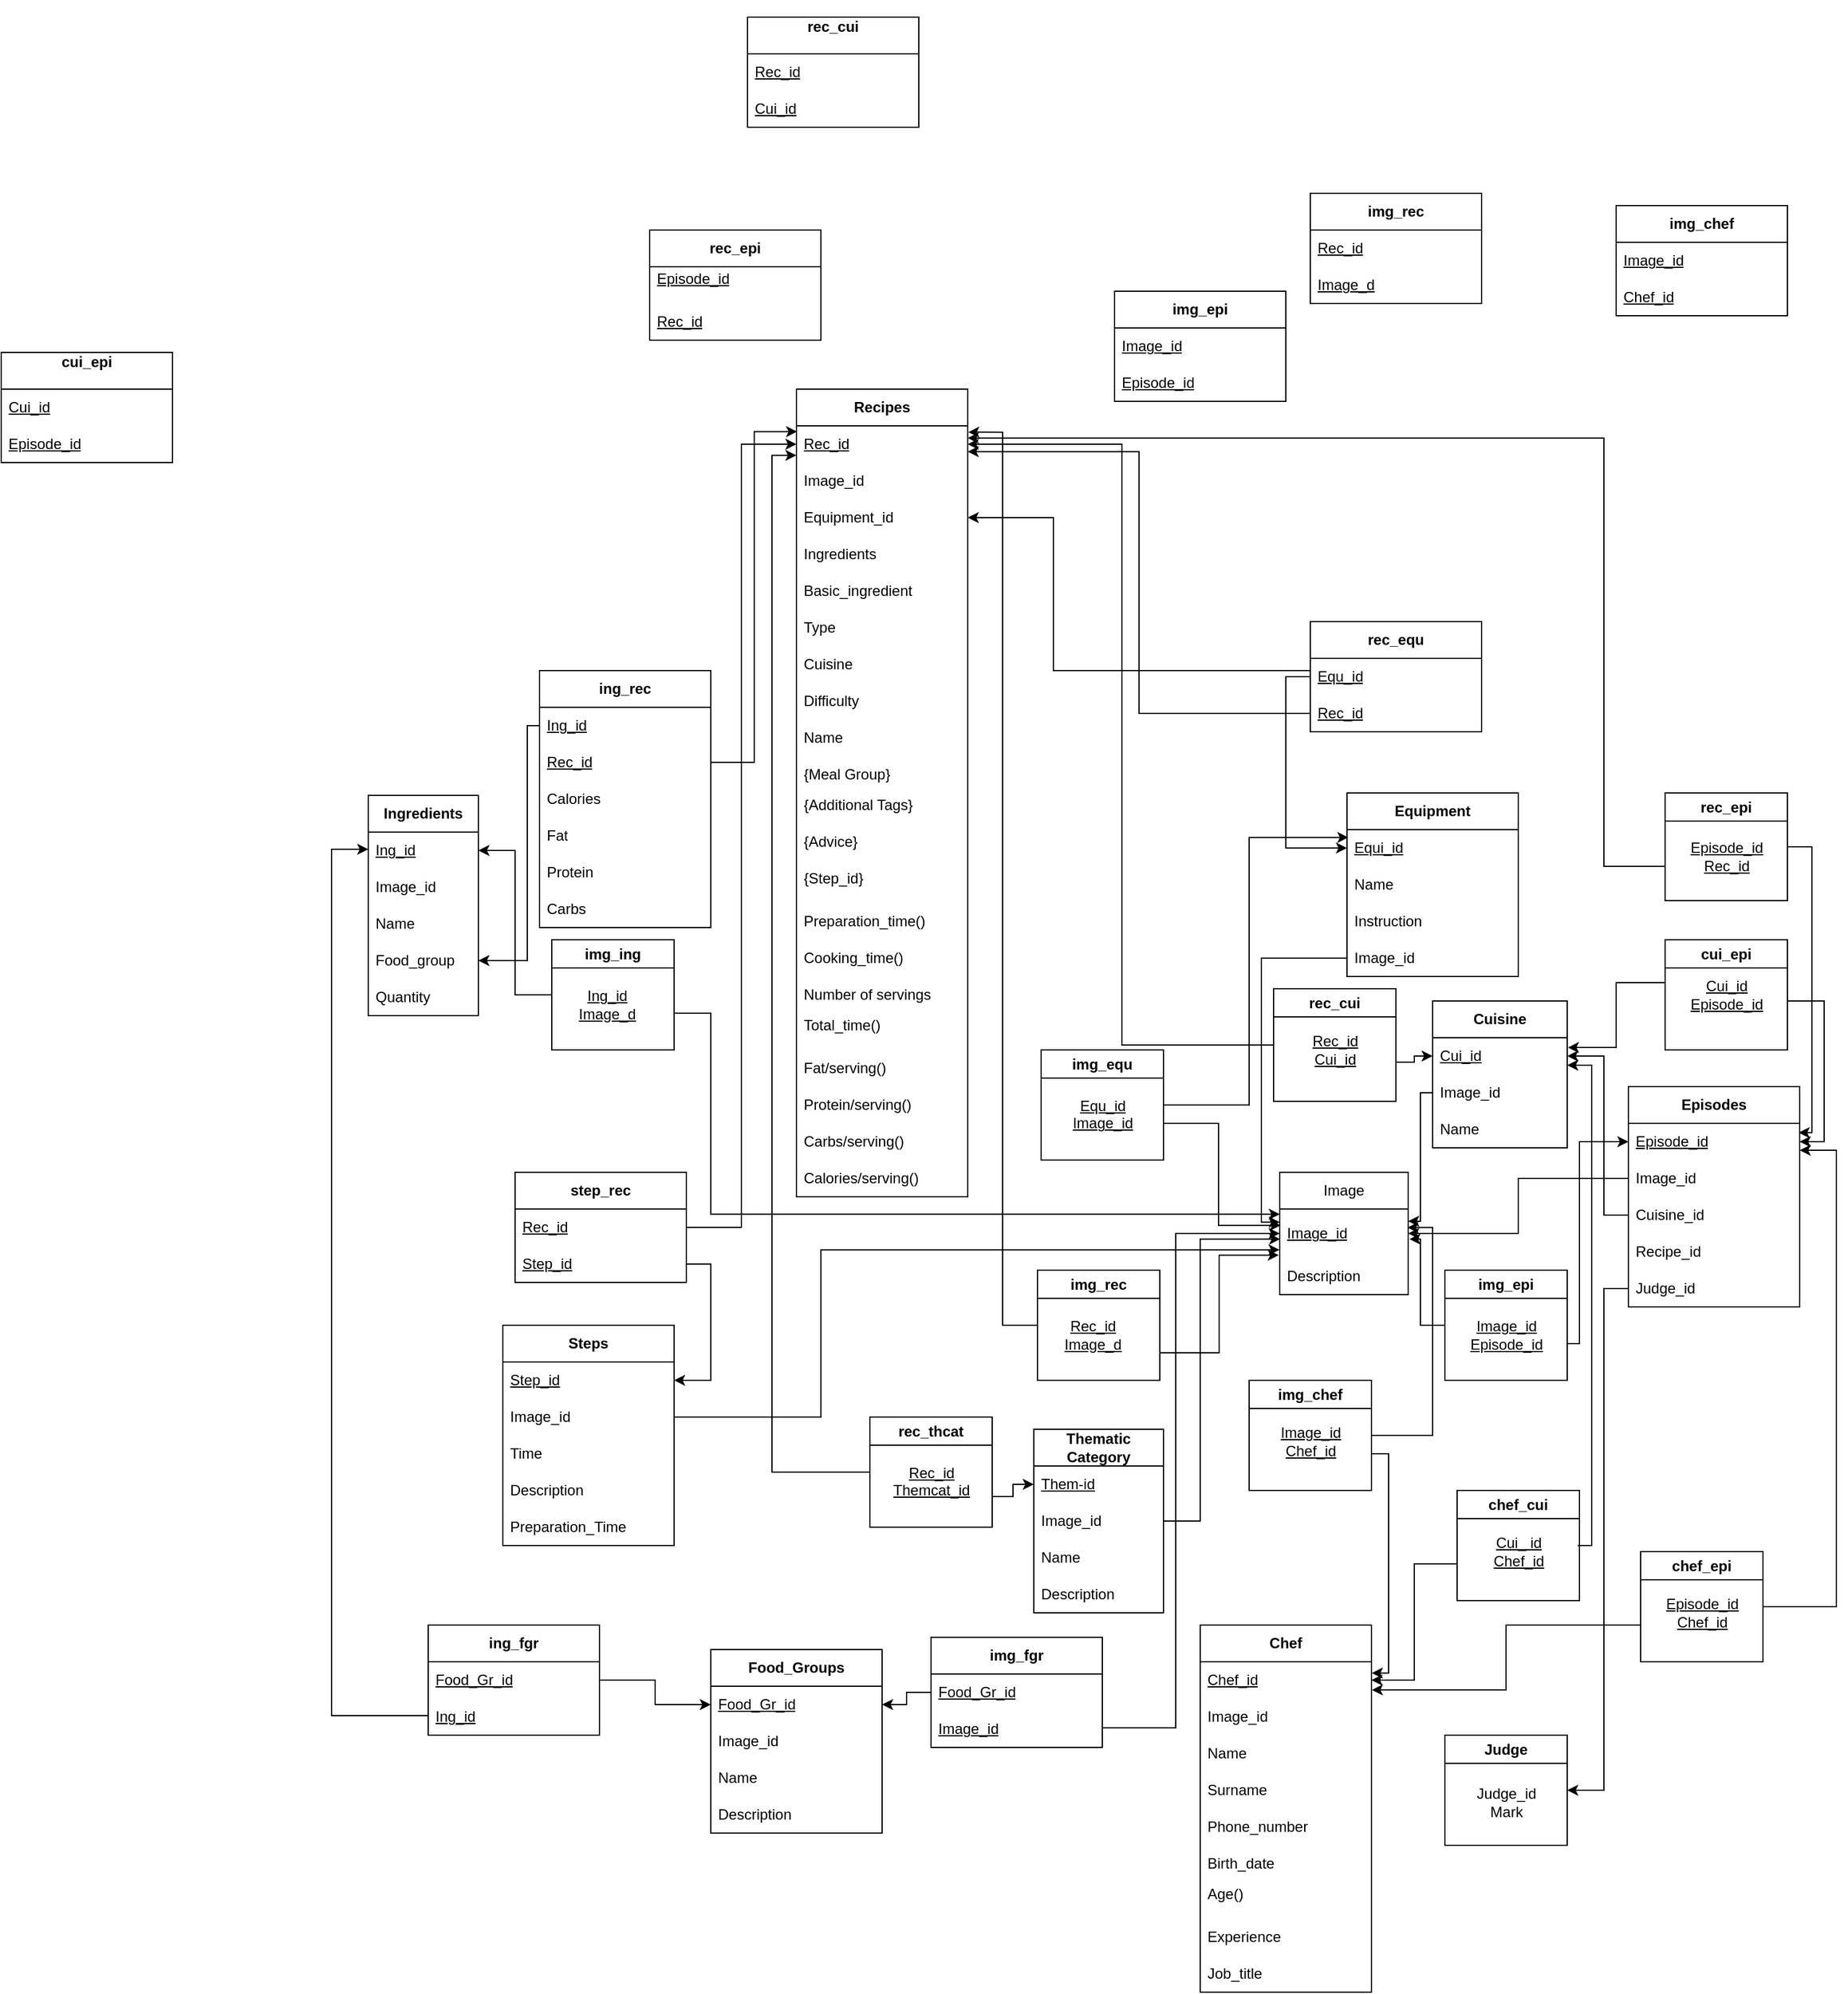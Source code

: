 <mxfile version="24.4.8" type="github">
  <diagram id="C5RBs43oDa-KdzZeNtuy" name="Page-1">
    <mxGraphModel dx="1473" dy="1550" grid="1" gridSize="10" guides="1" tooltips="1" connect="1" arrows="1" fold="1" page="1" pageScale="1" pageWidth="827" pageHeight="1169" math="0" shadow="0">
      <root>
        <mxCell id="WIyWlLk6GJQsqaUBKTNV-0" />
        <mxCell id="WIyWlLk6GJQsqaUBKTNV-1" parent="WIyWlLk6GJQsqaUBKTNV-0" />
        <mxCell id="nw-LskAQN57HLbFkefRe-54" style="edgeStyle=elbowEdgeStyle;rounded=0;orthogonalLoop=1;jettySize=auto;html=1;exitX=0;exitY=0.5;exitDx=0;exitDy=0;entryX=1;entryY=0.704;entryDx=0;entryDy=0;entryPerimeter=0;" parent="WIyWlLk6GJQsqaUBKTNV-1" source="GgVH_stJGBZSjANrIJAW-158" target="GgVH_stJGBZSjANrIJAW-162" edge="1">
          <mxGeometry relative="1" as="geometry">
            <mxPoint x="210" y="105.25" as="sourcePoint" />
            <mxPoint x="88.64" y="11.52" as="targetPoint" />
          </mxGeometry>
        </mxCell>
        <mxCell id="mui6yo1SyYNMotn6UMkl-17" value="" style="edgeStyle=elbowEdgeStyle;rounded=0;orthogonalLoop=1;jettySize=auto;html=1;entryX=1;entryY=0.5;entryDx=0;entryDy=0;" parent="WIyWlLk6GJQsqaUBKTNV-1" target="GgVH_stJGBZSjANrIJAW-164" edge="1">
          <mxGeometry relative="1" as="geometry">
            <Array as="points">
              <mxPoint x="160" y="220" />
            </Array>
            <mxPoint x="370" y="-50" as="sourcePoint" />
            <mxPoint x="89.68" y="41.55" as="targetPoint" />
          </mxGeometry>
        </mxCell>
        <mxCell id="nw-LskAQN57HLbFkefRe-59" style="edgeStyle=elbowEdgeStyle;rounded=0;orthogonalLoop=1;jettySize=auto;html=1;entryX=0.008;entryY=0.334;entryDx=0;entryDy=0;entryPerimeter=0;" parent="WIyWlLk6GJQsqaUBKTNV-1" target="GgVH_stJGBZSjANrIJAW-192" edge="1">
          <mxGeometry relative="1" as="geometry">
            <mxPoint x="340" y="380" as="targetPoint" />
            <mxPoint x="250" y="320" as="sourcePoint" />
            <Array as="points">
              <mxPoint x="295" y="328" />
            </Array>
          </mxGeometry>
        </mxCell>
        <mxCell id="nw-LskAQN57HLbFkefRe-1" value="img_equ" style="swimlane;whiteSpace=wrap;html=1;" parent="WIyWlLk6GJQsqaUBKTNV-1" vertex="1">
          <mxGeometry x="150" y="260" width="100" height="90" as="geometry" />
        </mxCell>
        <mxCell id="nw-LskAQN57HLbFkefRe-6" value="&lt;u&gt;Equ_id&lt;/u&gt;&lt;div&gt;&lt;u&gt;Image_id&lt;/u&gt;&lt;div&gt;&lt;br&gt;&lt;/div&gt;&lt;/div&gt;" style="text;html=1;align=center;verticalAlign=middle;resizable=0;points=[];autosize=1;strokeColor=none;fillColor=none;" parent="nw-LskAQN57HLbFkefRe-1" vertex="1">
          <mxGeometry x="15" y="30" width="70" height="60" as="geometry" />
        </mxCell>
        <mxCell id="nw-LskAQN57HLbFkefRe-101" style="edgeStyle=elbowEdgeStyle;rounded=0;orthogonalLoop=1;jettySize=auto;html=1;exitX=0;exitY=0.5;exitDx=0;exitDy=0;entryX=0;entryY=0.803;entryDx=0;entryDy=0;entryPerimeter=0;" parent="WIyWlLk6GJQsqaUBKTNV-1" source="nw-LskAQN57HLbFkefRe-2" target="GgVH_stJGBZSjANrIJAW-162" edge="1">
          <mxGeometry relative="1" as="geometry">
            <mxPoint x="-49.55" y="12.18" as="targetPoint" />
            <mxPoint x="-40" y="600" as="sourcePoint" />
            <Array as="points">
              <mxPoint x="-70" y="220" />
              <mxPoint x="-80" y="300" />
              <mxPoint x="-30" y="375" />
            </Array>
          </mxGeometry>
        </mxCell>
        <mxCell id="nw-LskAQN57HLbFkefRe-102" style="edgeStyle=elbowEdgeStyle;rounded=0;orthogonalLoop=1;jettySize=auto;html=1;entryX=0;entryY=0.5;entryDx=0;entryDy=0;" parent="WIyWlLk6GJQsqaUBKTNV-1" target="GgVH_stJGBZSjANrIJAW-232" edge="1">
          <mxGeometry relative="1" as="geometry">
            <mxPoint x="160" y="630" as="targetPoint" />
            <mxPoint x="110" y="625" as="sourcePoint" />
          </mxGeometry>
        </mxCell>
        <mxCell id="nw-LskAQN57HLbFkefRe-2" value="rec_thcat" style="swimlane;whiteSpace=wrap;html=1;" parent="WIyWlLk6GJQsqaUBKTNV-1" vertex="1">
          <mxGeometry x="10" y="560" width="100" height="90" as="geometry" />
        </mxCell>
        <mxCell id="nw-LskAQN57HLbFkefRe-4" value="&lt;u&gt;Rec_id&lt;/u&gt;&lt;div&gt;&lt;u&gt;Themcat_id&lt;/u&gt;&lt;/div&gt;&lt;div&gt;&lt;br&gt;&lt;/div&gt;" style="text;html=1;align=center;verticalAlign=middle;resizable=0;points=[];autosize=1;strokeColor=none;fillColor=none;" parent="nw-LskAQN57HLbFkefRe-2" vertex="1">
          <mxGeometry x="5" y="30" width="90" height="60" as="geometry" />
        </mxCell>
        <mxCell id="nw-LskAQN57HLbFkefRe-112" style="edgeStyle=elbowEdgeStyle;rounded=0;orthogonalLoop=1;jettySize=auto;html=1;entryX=0.001;entryY=0.269;entryDx=0;entryDy=0;entryPerimeter=0;exitX=0;exitY=0.5;exitDx=0;exitDy=0;" parent="WIyWlLk6GJQsqaUBKTNV-1" source="GgVH_stJGBZSjANrIJAW-213" target="GgVH_stJGBZSjANrIJAW-192" edge="1">
          <mxGeometry relative="1" as="geometry">
            <mxPoint x="330" y="280" as="targetPoint" />
            <mxPoint x="390" y="110" as="sourcePoint" />
            <Array as="points">
              <mxPoint x="330" y="110" />
              <mxPoint x="330" y="260" />
            </Array>
          </mxGeometry>
        </mxCell>
        <mxCell id="nw-LskAQN57HLbFkefRe-96" style="edgeStyle=elbowEdgeStyle;rounded=0;orthogonalLoop=1;jettySize=auto;html=1;" parent="WIyWlLk6GJQsqaUBKTNV-1" edge="1">
          <mxGeometry relative="1" as="geometry">
            <mxPoint x="90" y="-240" as="targetPoint" />
            <mxPoint x="660" y="110" as="sourcePoint" />
            <Array as="points">
              <mxPoint x="610" y="-120" />
            </Array>
          </mxGeometry>
        </mxCell>
        <mxCell id="nw-LskAQN57HLbFkefRe-99" style="edgeStyle=elbowEdgeStyle;rounded=0;orthogonalLoop=1;jettySize=auto;html=1;exitX=1;exitY=0.5;exitDx=0;exitDy=0;entryX=0.994;entryY=0.254;entryDx=0;entryDy=0;entryPerimeter=0;" parent="WIyWlLk6GJQsqaUBKTNV-1" source="nw-LskAQN57HLbFkefRe-12" target="GgVH_stJGBZSjANrIJAW-216" edge="1">
          <mxGeometry relative="1" as="geometry">
            <mxPoint x="750" y="320" as="targetPoint" />
            <Array as="points">
              <mxPoint x="780" y="320" />
              <mxPoint x="780" y="210" />
            </Array>
          </mxGeometry>
        </mxCell>
        <mxCell id="nw-LskAQN57HLbFkefRe-12" value="rec_epi" style="swimlane;whiteSpace=wrap;html=1;" parent="WIyWlLk6GJQsqaUBKTNV-1" vertex="1">
          <mxGeometry x="660" y="50" width="100" height="88" as="geometry" />
        </mxCell>
        <mxCell id="nw-LskAQN57HLbFkefRe-20" value="&lt;u&gt;Episode_id&lt;/u&gt;&lt;div&gt;&lt;u&gt;Rec_id&lt;/u&gt;&lt;/div&gt;" style="text;html=1;align=center;verticalAlign=middle;resizable=0;points=[];autosize=1;strokeColor=none;fillColor=none;" parent="nw-LskAQN57HLbFkefRe-12" vertex="1">
          <mxGeometry x="10" y="32" width="80" height="40" as="geometry" />
        </mxCell>
        <mxCell id="nw-LskAQN57HLbFkefRe-69" style="edgeStyle=elbowEdgeStyle;rounded=0;orthogonalLoop=1;jettySize=auto;html=1;exitX=0;exitY=0.5;exitDx=0;exitDy=0;entryX=1;entryY=0.5;entryDx=0;entryDy=0;" parent="WIyWlLk6GJQsqaUBKTNV-1" source="nw-LskAQN57HLbFkefRe-13" target="GgVH_stJGBZSjANrIJAW-162" edge="1">
          <mxGeometry relative="1" as="geometry">
            <mxPoint x="84.61" y="6.57" as="targetPoint" />
            <Array as="points">
              <mxPoint x="216" y="-250" />
            </Array>
          </mxGeometry>
        </mxCell>
        <mxCell id="nw-LskAQN57HLbFkefRe-70" style="edgeStyle=elbowEdgeStyle;rounded=0;orthogonalLoop=1;jettySize=auto;html=1;entryX=0;entryY=0.5;entryDx=0;entryDy=0;" parent="WIyWlLk6GJQsqaUBKTNV-1" target="GgVH_stJGBZSjANrIJAW-226" edge="1">
          <mxGeometry relative="1" as="geometry">
            <mxPoint x="480" y="258" as="targetPoint" />
            <mxPoint x="440" y="270" as="sourcePoint" />
          </mxGeometry>
        </mxCell>
        <mxCell id="nw-LskAQN57HLbFkefRe-13" value="rec_cui" style="swimlane;whiteSpace=wrap;html=1;" parent="WIyWlLk6GJQsqaUBKTNV-1" vertex="1">
          <mxGeometry x="340" y="210" width="100" height="92" as="geometry" />
        </mxCell>
        <mxCell id="nw-LskAQN57HLbFkefRe-19" value="&lt;div&gt;&lt;u&gt;Rec_id&lt;/u&gt;&lt;/div&gt;&lt;div&gt;&lt;u&gt;Cui_id&lt;/u&gt;&lt;/div&gt;" style="text;html=1;align=center;verticalAlign=middle;resizable=0;points=[];autosize=1;strokeColor=none;fillColor=none;" parent="nw-LskAQN57HLbFkefRe-13" vertex="1">
          <mxGeometry x="20" y="30" width="60" height="40" as="geometry" />
        </mxCell>
        <mxCell id="nw-LskAQN57HLbFkefRe-14" value="img_rec" style="swimlane;whiteSpace=wrap;html=1;" parent="WIyWlLk6GJQsqaUBKTNV-1" vertex="1">
          <mxGeometry x="147" y="440" width="100" height="90" as="geometry" />
        </mxCell>
        <mxCell id="nw-LskAQN57HLbFkefRe-18" value="&lt;u&gt;Rec_id&lt;/u&gt;&lt;div&gt;&lt;u&gt;Image_d&lt;/u&gt;&lt;/div&gt;" style="text;html=1;align=center;verticalAlign=middle;resizable=0;points=[];autosize=1;strokeColor=none;fillColor=none;" parent="nw-LskAQN57HLbFkefRe-14" vertex="1">
          <mxGeometry x="10" y="33" width="70" height="40" as="geometry" />
        </mxCell>
        <mxCell id="nw-LskAQN57HLbFkefRe-90" style="edgeStyle=elbowEdgeStyle;rounded=0;orthogonalLoop=1;jettySize=auto;html=1;entryX=1.002;entryY=0.307;entryDx=0;entryDy=0;entryPerimeter=0;" parent="WIyWlLk6GJQsqaUBKTNV-1" target="GgVH_stJGBZSjANrIJAW-140" edge="1">
          <mxGeometry relative="1" as="geometry">
            <mxPoint x="414" y="770" as="targetPoint" />
            <mxPoint x="420" y="590" as="sourcePoint" />
            <Array as="points">
              <mxPoint x="434" y="699" />
            </Array>
          </mxGeometry>
        </mxCell>
        <mxCell id="nw-LskAQN57HLbFkefRe-63" style="edgeStyle=elbowEdgeStyle;rounded=0;orthogonalLoop=1;jettySize=auto;html=1;exitX=0;exitY=0.5;exitDx=0;exitDy=0;entryX=1.005;entryY=0.267;entryDx=0;entryDy=0;entryPerimeter=0;" parent="WIyWlLk6GJQsqaUBKTNV-1" target="GgVH_stJGBZSjANrIJAW-226" edge="1">
          <mxGeometry relative="1" as="geometry">
            <mxPoint x="570" y="280" as="targetPoint" />
            <mxPoint x="660" y="205" as="sourcePoint" />
            <Array as="points">
              <mxPoint x="620" y="250" />
            </Array>
          </mxGeometry>
        </mxCell>
        <mxCell id="nw-LskAQN57HLbFkefRe-64" style="edgeStyle=elbowEdgeStyle;rounded=0;orthogonalLoop=1;jettySize=auto;html=1;entryX=1;entryY=0.5;entryDx=0;entryDy=0;" parent="WIyWlLk6GJQsqaUBKTNV-1" target="GgVH_stJGBZSjANrIJAW-216" edge="1">
          <mxGeometry relative="1" as="geometry">
            <mxPoint x="760" y="220" as="sourcePoint" />
            <mxPoint x="790" y="332" as="targetPoint" />
            <Array as="points">
              <mxPoint x="790" y="267" />
            </Array>
          </mxGeometry>
        </mxCell>
        <mxCell id="nw-LskAQN57HLbFkefRe-23" value="cui_epi" style="swimlane;whiteSpace=wrap;html=1;" parent="WIyWlLk6GJQsqaUBKTNV-1" vertex="1">
          <mxGeometry x="660" y="170" width="100" height="90" as="geometry" />
        </mxCell>
        <mxCell id="nw-LskAQN57HLbFkefRe-24" value="&lt;u&gt;Cui_id&lt;/u&gt;&lt;div&gt;&lt;u&gt;Episode_id&lt;/u&gt;&lt;/div&gt;" style="text;html=1;align=center;verticalAlign=middle;resizable=0;points=[];autosize=1;strokeColor=none;fillColor=none;" parent="nw-LskAQN57HLbFkefRe-23" vertex="1">
          <mxGeometry x="10" y="25" width="80" height="40" as="geometry" />
        </mxCell>
        <mxCell id="nw-LskAQN57HLbFkefRe-89" style="edgeStyle=elbowEdgeStyle;rounded=0;orthogonalLoop=1;jettySize=auto;html=1;entryX=1.002;entryY=0.767;entryDx=0;entryDy=0;entryPerimeter=0;" parent="WIyWlLk6GJQsqaUBKTNV-1" target="GgVH_stJGBZSjANrIJAW-140" edge="1">
          <mxGeometry relative="1" as="geometry">
            <mxPoint x="400" y="783" as="targetPoint" />
            <mxPoint x="640" y="730" as="sourcePoint" />
          </mxGeometry>
        </mxCell>
        <mxCell id="nw-LskAQN57HLbFkefRe-95" style="edgeStyle=elbowEdgeStyle;rounded=0;orthogonalLoop=1;jettySize=auto;html=1;exitX=1;exitY=0.5;exitDx=0;exitDy=0;" parent="WIyWlLk6GJQsqaUBKTNV-1" source="nw-LskAQN57HLbFkefRe-28" edge="1">
          <mxGeometry relative="1" as="geometry">
            <mxPoint x="770" y="342" as="targetPoint" />
            <Array as="points">
              <mxPoint x="800" y="530" />
            </Array>
          </mxGeometry>
        </mxCell>
        <mxCell id="nw-LskAQN57HLbFkefRe-28" value="chef_epi" style="swimlane;whiteSpace=wrap;html=1;" parent="WIyWlLk6GJQsqaUBKTNV-1" vertex="1">
          <mxGeometry x="640" y="670" width="100" height="90" as="geometry" />
        </mxCell>
        <mxCell id="nw-LskAQN57HLbFkefRe-42" value="&lt;div&gt;&lt;u&gt;Episode_id&lt;/u&gt;&lt;/div&gt;&lt;u&gt;Chef_id&lt;/u&gt;" style="text;html=1;align=center;verticalAlign=middle;resizable=0;points=[];autosize=1;strokeColor=none;fillColor=none;" parent="nw-LskAQN57HLbFkefRe-28" vertex="1">
          <mxGeometry x="10" y="30" width="80" height="40" as="geometry" />
        </mxCell>
        <mxCell id="nw-LskAQN57HLbFkefRe-29" value="Judge" style="swimlane;whiteSpace=wrap;html=1;" parent="WIyWlLk6GJQsqaUBKTNV-1" vertex="1">
          <mxGeometry x="480" y="820" width="100" height="90" as="geometry" />
        </mxCell>
        <mxCell id="nw-LskAQN57HLbFkefRe-44" value="Judge_id&lt;div&gt;Mark&lt;/div&gt;" style="text;html=1;align=center;verticalAlign=middle;resizable=0;points=[];autosize=1;strokeColor=none;fillColor=none;" parent="nw-LskAQN57HLbFkefRe-29" vertex="1">
          <mxGeometry x="15" y="35" width="70" height="40" as="geometry" />
        </mxCell>
        <mxCell id="nw-LskAQN57HLbFkefRe-92" style="edgeStyle=elbowEdgeStyle;rounded=0;orthogonalLoop=1;jettySize=auto;html=1;exitX=1;exitY=0.5;exitDx=0;exitDy=0;entryX=1.012;entryY=0.75;entryDx=0;entryDy=0;entryPerimeter=0;" parent="WIyWlLk6GJQsqaUBKTNV-1" edge="1">
          <mxGeometry relative="1" as="geometry">
            <mxPoint x="580.0" y="272.5" as="targetPoint" />
            <Array as="points">
              <mxPoint x="600" y="470" />
            </Array>
            <mxPoint x="588.68" y="665" as="sourcePoint" />
          </mxGeometry>
        </mxCell>
        <mxCell id="nw-LskAQN57HLbFkefRe-93" style="edgeStyle=elbowEdgeStyle;rounded=0;orthogonalLoop=1;jettySize=auto;html=1;entryX=1;entryY=0.5;entryDx=0;entryDy=0;" parent="WIyWlLk6GJQsqaUBKTNV-1" target="GgVH_stJGBZSjANrIJAW-140" edge="1">
          <mxGeometry relative="1" as="geometry">
            <mxPoint x="410" y="790" as="targetPoint" />
            <mxPoint x="490" y="680" as="sourcePoint" />
          </mxGeometry>
        </mxCell>
        <mxCell id="nw-LskAQN57HLbFkefRe-30" value="chef_cui" style="swimlane;whiteSpace=wrap;html=1;" parent="WIyWlLk6GJQsqaUBKTNV-1" vertex="1">
          <mxGeometry x="490" y="620" width="100" height="90" as="geometry" />
        </mxCell>
        <mxCell id="nw-LskAQN57HLbFkefRe-41" value="&lt;div&gt;&lt;u&gt;Cui_ id&lt;/u&gt;&lt;/div&gt;&lt;div&gt;&lt;u&gt;Chef_id&lt;/u&gt;&lt;u&gt;&lt;br&gt;&lt;/u&gt;&lt;/div&gt;" style="text;html=1;align=center;verticalAlign=middle;resizable=0;points=[];autosize=1;strokeColor=none;fillColor=none;" parent="nw-LskAQN57HLbFkefRe-30" vertex="1">
          <mxGeometry x="20" y="30" width="60" height="40" as="geometry" />
        </mxCell>
        <mxCell id="nw-LskAQN57HLbFkefRe-103" style="edgeStyle=elbowEdgeStyle;rounded=0;orthogonalLoop=1;jettySize=auto;html=1;entryX=0.004;entryY=0.615;entryDx=0;entryDy=0;entryPerimeter=0;exitX=1;exitY=0.5;exitDx=0;exitDy=0;" parent="WIyWlLk6GJQsqaUBKTNV-1" source="GgVH_stJGBZSjANrIJAW-233" target="GgVH_stJGBZSjANrIJAW-192" edge="1">
          <mxGeometry relative="1" as="geometry">
            <mxPoint x="280" y="660" as="sourcePoint" />
            <mxPoint x="340" y="405" as="targetPoint" />
            <Array as="points">
              <mxPoint x="280" y="530" />
            </Array>
          </mxGeometry>
        </mxCell>
        <mxCell id="nw-LskAQN57HLbFkefRe-71" style="edgeStyle=elbowEdgeStyle;rounded=0;orthogonalLoop=1;jettySize=auto;html=1;exitX=0;exitY=0.5;exitDx=0;exitDy=0;entryX=1.01;entryY=0.615;entryDx=0;entryDy=0;entryPerimeter=0;" parent="WIyWlLk6GJQsqaUBKTNV-1" source="nw-LskAQN57HLbFkefRe-34" target="GgVH_stJGBZSjANrIJAW-192" edge="1">
          <mxGeometry relative="1" as="geometry">
            <mxPoint x="440" y="400" as="targetPoint" />
            <Array as="points">
              <mxPoint x="460" y="400" />
            </Array>
          </mxGeometry>
        </mxCell>
        <mxCell id="nw-LskAQN57HLbFkefRe-72" style="edgeStyle=elbowEdgeStyle;rounded=0;orthogonalLoop=1;jettySize=auto;html=1;entryX=0;entryY=0.5;entryDx=0;entryDy=0;" parent="WIyWlLk6GJQsqaUBKTNV-1" target="GgVH_stJGBZSjANrIJAW-216" edge="1">
          <mxGeometry relative="1" as="geometry">
            <mxPoint x="650" y="320" as="targetPoint" />
            <mxPoint x="580" y="500" as="sourcePoint" />
            <Array as="points">
              <mxPoint x="590" y="410" />
            </Array>
          </mxGeometry>
        </mxCell>
        <mxCell id="nw-LskAQN57HLbFkefRe-34" value="img_epi" style="swimlane;whiteSpace=wrap;html=1;" parent="WIyWlLk6GJQsqaUBKTNV-1" vertex="1">
          <mxGeometry x="480" y="440" width="100" height="90" as="geometry" />
        </mxCell>
        <mxCell id="nw-LskAQN57HLbFkefRe-37" value="&lt;u&gt;Image_id&lt;/u&gt;&lt;div&gt;&lt;u&gt;Episode_id&lt;/u&gt;&lt;/div&gt;" style="text;html=1;align=center;verticalAlign=middle;resizable=0;points=[];autosize=1;strokeColor=none;fillColor=none;" parent="nw-LskAQN57HLbFkefRe-34" vertex="1">
          <mxGeometry x="10" y="33" width="80" height="40" as="geometry" />
        </mxCell>
        <mxCell id="nw-LskAQN57HLbFkefRe-106" style="edgeStyle=elbowEdgeStyle;rounded=0;orthogonalLoop=1;jettySize=auto;html=1;entryX=1;entryY=0.5;entryDx=0;entryDy=0;exitX=0;exitY=0.5;exitDx=0;exitDy=0;" parent="WIyWlLk6GJQsqaUBKTNV-1" source="GgVH_stJGBZSjANrIJAW-217" target="GgVH_stJGBZSjANrIJAW-192" edge="1">
          <mxGeometry relative="1" as="geometry">
            <mxPoint x="450" y="385" as="targetPoint" />
            <mxPoint x="650" y="330" as="sourcePoint" />
            <Array as="points">
              <mxPoint x="540" y="380" />
            </Array>
          </mxGeometry>
        </mxCell>
        <mxCell id="nw-LskAQN57HLbFkefRe-107" style="edgeStyle=elbowEdgeStyle;rounded=0;orthogonalLoop=1;jettySize=auto;html=1;exitX=0;exitY=0.5;exitDx=0;exitDy=0;entryX=1;entryY=0.5;entryDx=0;entryDy=0;" parent="WIyWlLk6GJQsqaUBKTNV-1" source="GgVH_stJGBZSjANrIJAW-218" target="GgVH_stJGBZSjANrIJAW-226" edge="1">
          <mxGeometry relative="1" as="geometry">
            <mxPoint x="570" y="270" as="targetPoint" />
            <mxPoint x="650" y="335" as="sourcePoint" />
            <Array as="points">
              <mxPoint x="610" y="300" />
            </Array>
          </mxGeometry>
        </mxCell>
        <mxCell id="nw-LskAQN57HLbFkefRe-113" style="edgeStyle=elbowEdgeStyle;rounded=0;orthogonalLoop=1;jettySize=auto;html=1;entryX=1;entryY=0.5;entryDx=0;entryDy=0;exitX=0;exitY=0.5;exitDx=0;exitDy=0;" parent="WIyWlLk6GJQsqaUBKTNV-1" source="GgVH_stJGBZSjANrIJAW-220" target="nw-LskAQN57HLbFkefRe-29" edge="1">
          <mxGeometry relative="1" as="geometry">
            <mxPoint x="650" y="370" as="sourcePoint" />
            <Array as="points">
              <mxPoint x="610" y="660" />
            </Array>
          </mxGeometry>
        </mxCell>
        <mxCell id="nw-LskAQN57HLbFkefRe-57" style="edgeStyle=elbowEdgeStyle;rounded=0;orthogonalLoop=1;jettySize=auto;html=1;exitX=1;exitY=0.5;exitDx=0;exitDy=0;entryX=0.008;entryY=0.212;entryDx=0;entryDy=0;entryPerimeter=0;" parent="WIyWlLk6GJQsqaUBKTNV-1" source="nw-LskAQN57HLbFkefRe-1" target="GgVH_stJGBZSjANrIJAW-210" edge="1">
          <mxGeometry relative="1" as="geometry">
            <mxPoint x="390" y="60" as="targetPoint" />
            <Array as="points">
              <mxPoint x="320" y="300" />
            </Array>
          </mxGeometry>
        </mxCell>
        <mxCell id="nw-LskAQN57HLbFkefRe-58" style="edgeStyle=elbowEdgeStyle;rounded=0;orthogonalLoop=1;jettySize=auto;html=1;exitX=0.5;exitY=0;exitDx=0;exitDy=0;" parent="WIyWlLk6GJQsqaUBKTNV-1" edge="1">
          <mxGeometry relative="1" as="geometry">
            <mxPoint x="440" y="20" as="sourcePoint" />
            <mxPoint x="440.263" y="20" as="targetPoint" />
          </mxGeometry>
        </mxCell>
        <mxCell id="nw-LskAQN57HLbFkefRe-15" value="img_chef" style="swimlane;whiteSpace=wrap;html=1;" parent="WIyWlLk6GJQsqaUBKTNV-1" vertex="1">
          <mxGeometry x="320" y="530" width="100" height="90" as="geometry" />
        </mxCell>
        <mxCell id="nw-LskAQN57HLbFkefRe-17" value="&lt;u&gt;Image_id&lt;/u&gt;&lt;div&gt;&lt;u&gt;Chef_id&lt;/u&gt;&lt;/div&gt;" style="text;html=1;align=center;verticalAlign=middle;resizable=0;points=[];autosize=1;strokeColor=none;fillColor=none;" parent="nw-LskAQN57HLbFkefRe-15" vertex="1">
          <mxGeometry x="15" y="30" width="70" height="40" as="geometry" />
        </mxCell>
        <mxCell id="mui6yo1SyYNMotn6UMkl-0" value="&lt;b&gt;Ingredients&lt;/b&gt;" style="swimlane;fontStyle=0;childLayout=stackLayout;horizontal=1;startSize=30;horizontalStack=0;resizeParent=1;resizeParentMax=0;resizeLast=0;collapsible=1;marginBottom=0;whiteSpace=wrap;html=1;" parent="WIyWlLk6GJQsqaUBKTNV-1" vertex="1">
          <mxGeometry x="-400" y="52" width="90" height="180" as="geometry" />
        </mxCell>
        <mxCell id="mui6yo1SyYNMotn6UMkl-1" value="&lt;u&gt;Ing_id&lt;/u&gt;" style="text;strokeColor=none;fillColor=none;align=left;verticalAlign=middle;spacingLeft=4;spacingRight=4;overflow=hidden;points=[[0,0.5],[1,0.5]];portConstraint=eastwest;rotatable=0;whiteSpace=wrap;html=1;" parent="mui6yo1SyYNMotn6UMkl-0" vertex="1">
          <mxGeometry y="30" width="90" height="30" as="geometry" />
        </mxCell>
        <mxCell id="mui6yo1SyYNMotn6UMkl-2" value="Image_id" style="text;strokeColor=none;fillColor=none;align=left;verticalAlign=middle;spacingLeft=4;spacingRight=4;overflow=hidden;points=[[0,0.5],[1,0.5]];portConstraint=eastwest;rotatable=0;whiteSpace=wrap;html=1;" parent="mui6yo1SyYNMotn6UMkl-0" vertex="1">
          <mxGeometry y="60" width="90" height="30" as="geometry" />
        </mxCell>
        <mxCell id="mui6yo1SyYNMotn6UMkl-5" value="Name" style="text;strokeColor=none;fillColor=none;align=left;verticalAlign=middle;spacingLeft=4;spacingRight=4;overflow=hidden;points=[[0,0.5],[1,0.5]];portConstraint=eastwest;rotatable=0;whiteSpace=wrap;html=1;" parent="mui6yo1SyYNMotn6UMkl-0" vertex="1">
          <mxGeometry y="90" width="90" height="30" as="geometry" />
        </mxCell>
        <mxCell id="mui6yo1SyYNMotn6UMkl-3" value="Food_group" style="text;strokeColor=none;fillColor=none;align=left;verticalAlign=middle;spacingLeft=4;spacingRight=4;overflow=hidden;points=[[0,0.5],[1,0.5]];portConstraint=eastwest;rotatable=0;whiteSpace=wrap;html=1;" parent="mui6yo1SyYNMotn6UMkl-0" vertex="1">
          <mxGeometry y="120" width="90" height="30" as="geometry" />
        </mxCell>
        <mxCell id="mui6yo1SyYNMotn6UMkl-4" value="Quantity" style="text;strokeColor=none;fillColor=none;align=left;verticalAlign=middle;spacingLeft=4;spacingRight=4;overflow=hidden;points=[[0,0.5],[1,0.5]];portConstraint=eastwest;rotatable=0;whiteSpace=wrap;html=1;" parent="mui6yo1SyYNMotn6UMkl-0" vertex="1">
          <mxGeometry y="150" width="90" height="30" as="geometry" />
        </mxCell>
        <mxCell id="mui6yo1SyYNMotn6UMkl-6" value="&lt;b&gt;ing_rec&lt;/b&gt;" style="swimlane;fontStyle=0;childLayout=stackLayout;horizontal=1;startSize=30;horizontalStack=0;resizeParent=1;resizeParentMax=0;resizeLast=0;collapsible=1;marginBottom=0;whiteSpace=wrap;html=1;" parent="WIyWlLk6GJQsqaUBKTNV-1" vertex="1">
          <mxGeometry x="-260" y="-50" width="140" height="210" as="geometry" />
        </mxCell>
        <mxCell id="mui6yo1SyYNMotn6UMkl-12" value="&lt;u&gt;Ing_id&lt;/u&gt;" style="text;strokeColor=none;fillColor=none;align=left;verticalAlign=middle;spacingLeft=4;spacingRight=4;overflow=hidden;points=[[0,0.5],[1,0.5]];portConstraint=eastwest;rotatable=0;whiteSpace=wrap;html=1;" parent="mui6yo1SyYNMotn6UMkl-6" vertex="1">
          <mxGeometry y="30" width="140" height="30" as="geometry" />
        </mxCell>
        <mxCell id="mui6yo1SyYNMotn6UMkl-13" value="&lt;u&gt;Rec_id&lt;/u&gt;" style="text;strokeColor=none;fillColor=none;align=left;verticalAlign=middle;spacingLeft=4;spacingRight=4;overflow=hidden;points=[[0,0.5],[1,0.5]];portConstraint=eastwest;rotatable=0;whiteSpace=wrap;html=1;" parent="mui6yo1SyYNMotn6UMkl-6" vertex="1">
          <mxGeometry y="60" width="140" height="30" as="geometry" />
        </mxCell>
        <mxCell id="mui6yo1SyYNMotn6UMkl-7" value="Calories" style="text;strokeColor=none;fillColor=none;align=left;verticalAlign=middle;spacingLeft=4;spacingRight=4;overflow=hidden;points=[[0,0.5],[1,0.5]];portConstraint=eastwest;rotatable=0;whiteSpace=wrap;html=1;" parent="mui6yo1SyYNMotn6UMkl-6" vertex="1">
          <mxGeometry y="90" width="140" height="30" as="geometry" />
        </mxCell>
        <mxCell id="mui6yo1SyYNMotn6UMkl-8" value="Fat" style="text;strokeColor=none;fillColor=none;align=left;verticalAlign=middle;spacingLeft=4;spacingRight=4;overflow=hidden;points=[[0,0.5],[1,0.5]];portConstraint=eastwest;rotatable=0;whiteSpace=wrap;html=1;" parent="mui6yo1SyYNMotn6UMkl-6" vertex="1">
          <mxGeometry y="120" width="140" height="30" as="geometry" />
        </mxCell>
        <mxCell id="mui6yo1SyYNMotn6UMkl-9" value="Protein" style="text;strokeColor=none;fillColor=none;align=left;verticalAlign=middle;spacingLeft=4;spacingRight=4;overflow=hidden;points=[[0,0.5],[1,0.5]];portConstraint=eastwest;rotatable=0;whiteSpace=wrap;html=1;" parent="mui6yo1SyYNMotn6UMkl-6" vertex="1">
          <mxGeometry y="150" width="140" height="30" as="geometry" />
        </mxCell>
        <mxCell id="mui6yo1SyYNMotn6UMkl-11" value="Carbs" style="text;strokeColor=none;fillColor=none;align=left;verticalAlign=middle;spacingLeft=4;spacingRight=4;overflow=hidden;points=[[0,0.5],[1,0.5]];portConstraint=eastwest;rotatable=0;whiteSpace=wrap;html=1;" parent="mui6yo1SyYNMotn6UMkl-6" vertex="1">
          <mxGeometry y="180" width="140" height="30" as="geometry" />
        </mxCell>
        <mxCell id="mui6yo1SyYNMotn6UMkl-15" style="edgeStyle=elbowEdgeStyle;rounded=0;orthogonalLoop=1;jettySize=auto;html=1;exitX=1;exitY=0.5;exitDx=0;exitDy=0;entryX=0.004;entryY=0.157;entryDx=0;entryDy=0;entryPerimeter=0;" parent="WIyWlLk6GJQsqaUBKTNV-1" source="mui6yo1SyYNMotn6UMkl-13" target="GgVH_stJGBZSjANrIJAW-162" edge="1">
          <mxGeometry relative="1" as="geometry">
            <mxPoint x="-51.24" y="9.54" as="targetPoint" />
          </mxGeometry>
        </mxCell>
        <mxCell id="mui6yo1SyYNMotn6UMkl-16" style="edgeStyle=elbowEdgeStyle;rounded=0;orthogonalLoop=1;jettySize=auto;html=1;exitX=0;exitY=0.5;exitDx=0;exitDy=0;entryX=1;entryY=0.5;entryDx=0;entryDy=0;" parent="WIyWlLk6GJQsqaUBKTNV-1" source="mui6yo1SyYNMotn6UMkl-12" edge="1" target="mui6yo1SyYNMotn6UMkl-3">
          <mxGeometry relative="1" as="geometry">
            <mxPoint x="-280" y="190" as="targetPoint" />
            <Array as="points">
              <mxPoint x="-270" y="90" />
            </Array>
          </mxGeometry>
        </mxCell>
        <mxCell id="mui6yo1SyYNMotn6UMkl-40" style="edgeStyle=elbowEdgeStyle;rounded=0;orthogonalLoop=1;jettySize=auto;html=1;entryX=0.001;entryY=0.107;entryDx=0;entryDy=0;entryPerimeter=0;" parent="WIyWlLk6GJQsqaUBKTNV-1" target="GgVH_stJGBZSjANrIJAW-192" edge="1">
          <mxGeometry relative="1" as="geometry">
            <mxPoint x="-150" y="230" as="sourcePoint" />
            <mxPoint x="340" y="388.75" as="targetPoint" />
            <Array as="points">
              <mxPoint x="-120" y="373.75" />
            </Array>
          </mxGeometry>
        </mxCell>
        <mxCell id="mui6yo1SyYNMotn6UMkl-20" value="img_ing" style="swimlane;whiteSpace=wrap;html=1;startSize=23;" parent="WIyWlLk6GJQsqaUBKTNV-1" vertex="1">
          <mxGeometry x="-250" y="170" width="100" height="90" as="geometry" />
        </mxCell>
        <mxCell id="mui6yo1SyYNMotn6UMkl-21" value="&lt;u&gt;Ing_id&lt;/u&gt;&lt;div&gt;&lt;u&gt;Image_d&lt;/u&gt;&lt;/div&gt;" style="text;html=1;align=center;verticalAlign=middle;resizable=0;points=[];autosize=1;strokeColor=none;fillColor=none;" parent="mui6yo1SyYNMotn6UMkl-20" vertex="1">
          <mxGeometry x="10" y="33" width="70" height="40" as="geometry" />
        </mxCell>
        <mxCell id="mui6yo1SyYNMotn6UMkl-22" style="edgeStyle=elbowEdgeStyle;rounded=0;orthogonalLoop=1;jettySize=auto;html=1;exitX=0;exitY=0.5;exitDx=0;exitDy=0;entryX=1;entryY=0.5;entryDx=0;entryDy=0;" parent="WIyWlLk6GJQsqaUBKTNV-1" source="mui6yo1SyYNMotn6UMkl-20" target="mui6yo1SyYNMotn6UMkl-1" edge="1">
          <mxGeometry relative="1" as="geometry">
            <mxPoint x="-260" y="230" as="targetPoint" />
          </mxGeometry>
        </mxCell>
        <mxCell id="mui6yo1SyYNMotn6UMkl-24" value="&lt;b&gt;Steps&lt;/b&gt;" style="swimlane;fontStyle=0;childLayout=stackLayout;horizontal=1;startSize=30;horizontalStack=0;resizeParent=1;resizeParentMax=0;resizeLast=0;collapsible=1;marginBottom=0;whiteSpace=wrap;html=1;" parent="WIyWlLk6GJQsqaUBKTNV-1" vertex="1">
          <mxGeometry x="-290" y="485" width="140" height="180" as="geometry" />
        </mxCell>
        <mxCell id="mui6yo1SyYNMotn6UMkl-25" value="&lt;u&gt;Step_id&lt;/u&gt;" style="text;strokeColor=none;fillColor=none;align=left;verticalAlign=middle;spacingLeft=4;spacingRight=4;overflow=hidden;points=[[0,0.5],[1,0.5]];portConstraint=eastwest;rotatable=0;whiteSpace=wrap;html=1;" parent="mui6yo1SyYNMotn6UMkl-24" vertex="1">
          <mxGeometry y="30" width="140" height="30" as="geometry" />
        </mxCell>
        <mxCell id="mui6yo1SyYNMotn6UMkl-26" value="Image_id" style="text;strokeColor=none;fillColor=none;align=left;verticalAlign=middle;spacingLeft=4;spacingRight=4;overflow=hidden;points=[[0,0.5],[1,0.5]];portConstraint=eastwest;rotatable=0;whiteSpace=wrap;html=1;" parent="mui6yo1SyYNMotn6UMkl-24" vertex="1">
          <mxGeometry y="60" width="140" height="30" as="geometry" />
        </mxCell>
        <mxCell id="mui6yo1SyYNMotn6UMkl-28" value="Time" style="text;strokeColor=none;fillColor=none;align=left;verticalAlign=middle;spacingLeft=4;spacingRight=4;overflow=hidden;points=[[0,0.5],[1,0.5]];portConstraint=eastwest;rotatable=0;whiteSpace=wrap;html=1;" parent="mui6yo1SyYNMotn6UMkl-24" vertex="1">
          <mxGeometry y="90" width="140" height="30" as="geometry" />
        </mxCell>
        <mxCell id="mui6yo1SyYNMotn6UMkl-27" value="Description" style="text;strokeColor=none;fillColor=none;align=left;verticalAlign=middle;spacingLeft=4;spacingRight=4;overflow=hidden;points=[[0,0.5],[1,0.5]];portConstraint=eastwest;rotatable=0;whiteSpace=wrap;html=1;" parent="mui6yo1SyYNMotn6UMkl-24" vertex="1">
          <mxGeometry y="120" width="140" height="30" as="geometry" />
        </mxCell>
        <mxCell id="mui6yo1SyYNMotn6UMkl-29" value="Preparation_Time" style="text;strokeColor=none;fillColor=none;align=left;verticalAlign=middle;spacingLeft=4;spacingRight=4;overflow=hidden;points=[[0,0.5],[1,0.5]];portConstraint=eastwest;rotatable=0;whiteSpace=wrap;html=1;" parent="mui6yo1SyYNMotn6UMkl-24" vertex="1">
          <mxGeometry y="150" width="140" height="30" as="geometry" />
        </mxCell>
        <mxCell id="mui6yo1SyYNMotn6UMkl-31" style="edgeStyle=elbowEdgeStyle;rounded=0;orthogonalLoop=1;jettySize=auto;html=1;exitX=1;exitY=0.5;exitDx=0;exitDy=0;entryX=-0.001;entryY=0.833;entryDx=0;entryDy=0;entryPerimeter=0;" parent="WIyWlLk6GJQsqaUBKTNV-1" source="mui6yo1SyYNMotn6UMkl-26" target="GgVH_stJGBZSjANrIJAW-192" edge="1">
          <mxGeometry relative="1" as="geometry">
            <mxPoint x="340" y="400" as="targetPoint" />
            <Array as="points">
              <mxPoint x="-30" y="480" />
            </Array>
          </mxGeometry>
        </mxCell>
        <mxCell id="mui6yo1SyYNMotn6UMkl-32" value="&lt;b&gt;step_rec&lt;/b&gt;" style="swimlane;fontStyle=0;childLayout=stackLayout;horizontal=1;startSize=30;horizontalStack=0;resizeParent=1;resizeParentMax=0;resizeLast=0;collapsible=1;marginBottom=0;whiteSpace=wrap;html=1;" parent="WIyWlLk6GJQsqaUBKTNV-1" vertex="1">
          <mxGeometry x="-280" y="360" width="140" height="90" as="geometry" />
        </mxCell>
        <mxCell id="mui6yo1SyYNMotn6UMkl-33" value="&lt;u&gt;Rec_id&lt;/u&gt;" style="text;strokeColor=none;fillColor=none;align=left;verticalAlign=middle;spacingLeft=4;spacingRight=4;overflow=hidden;points=[[0,0.5],[1,0.5]];portConstraint=eastwest;rotatable=0;whiteSpace=wrap;html=1;" parent="mui6yo1SyYNMotn6UMkl-32" vertex="1">
          <mxGeometry y="30" width="140" height="30" as="geometry" />
        </mxCell>
        <mxCell id="mui6yo1SyYNMotn6UMkl-34" value="&lt;u&gt;Step_id&lt;/u&gt;" style="text;strokeColor=none;fillColor=none;align=left;verticalAlign=middle;spacingLeft=4;spacingRight=4;overflow=hidden;points=[[0,0.5],[1,0.5]];portConstraint=eastwest;rotatable=0;whiteSpace=wrap;html=1;" parent="mui6yo1SyYNMotn6UMkl-32" vertex="1">
          <mxGeometry y="60" width="140" height="30" as="geometry" />
        </mxCell>
        <mxCell id="mui6yo1SyYNMotn6UMkl-42" style="edgeStyle=elbowEdgeStyle;rounded=0;orthogonalLoop=1;jettySize=auto;html=1;exitX=1;exitY=0.5;exitDx=0;exitDy=0;entryX=0;entryY=0.5;entryDx=0;entryDy=0;" parent="WIyWlLk6GJQsqaUBKTNV-1" source="mui6yo1SyYNMotn6UMkl-33" target="GgVH_stJGBZSjANrIJAW-162" edge="1">
          <mxGeometry relative="1" as="geometry">
            <mxPoint x="-54.62" y="8.22" as="targetPoint" />
          </mxGeometry>
        </mxCell>
        <mxCell id="mui6yo1SyYNMotn6UMkl-43" style="edgeStyle=elbowEdgeStyle;rounded=0;orthogonalLoop=1;jettySize=auto;html=1;exitX=1;exitY=0.5;exitDx=0;exitDy=0;entryX=1;entryY=0.5;entryDx=0;entryDy=0;" parent="WIyWlLk6GJQsqaUBKTNV-1" source="mui6yo1SyYNMotn6UMkl-34" target="mui6yo1SyYNMotn6UMkl-25" edge="1">
          <mxGeometry relative="1" as="geometry">
            <Array as="points">
              <mxPoint x="-120" y="490" />
            </Array>
          </mxGeometry>
        </mxCell>
        <mxCell id="mui6yo1SyYNMotn6UMkl-44" value="&lt;b&gt;Food_Groups&lt;/b&gt;" style="swimlane;fontStyle=0;childLayout=stackLayout;horizontal=1;startSize=30;horizontalStack=0;resizeParent=1;resizeParentMax=0;resizeLast=0;collapsible=1;marginBottom=0;whiteSpace=wrap;html=1;" parent="WIyWlLk6GJQsqaUBKTNV-1" vertex="1">
          <mxGeometry x="-120" y="750" width="140" height="150" as="geometry" />
        </mxCell>
        <mxCell id="mui6yo1SyYNMotn6UMkl-45" value="&lt;u&gt;Food_Gr_id&lt;/u&gt;" style="text;strokeColor=none;fillColor=none;align=left;verticalAlign=middle;spacingLeft=4;spacingRight=4;overflow=hidden;points=[[0,0.5],[1,0.5]];portConstraint=eastwest;rotatable=0;whiteSpace=wrap;html=1;" parent="mui6yo1SyYNMotn6UMkl-44" vertex="1">
          <mxGeometry y="30" width="140" height="30" as="geometry" />
        </mxCell>
        <mxCell id="mui6yo1SyYNMotn6UMkl-46" value="Image_id" style="text;strokeColor=none;fillColor=none;align=left;verticalAlign=middle;spacingLeft=4;spacingRight=4;overflow=hidden;points=[[0,0.5],[1,0.5]];portConstraint=eastwest;rotatable=0;whiteSpace=wrap;html=1;" parent="mui6yo1SyYNMotn6UMkl-44" vertex="1">
          <mxGeometry y="60" width="140" height="30" as="geometry" />
        </mxCell>
        <mxCell id="mui6yo1SyYNMotn6UMkl-47" value="Name" style="text;strokeColor=none;fillColor=none;align=left;verticalAlign=middle;spacingLeft=4;spacingRight=4;overflow=hidden;points=[[0,0.5],[1,0.5]];portConstraint=eastwest;rotatable=0;whiteSpace=wrap;html=1;" parent="mui6yo1SyYNMotn6UMkl-44" vertex="1">
          <mxGeometry y="90" width="140" height="30" as="geometry" />
        </mxCell>
        <mxCell id="mui6yo1SyYNMotn6UMkl-48" value="Description" style="text;strokeColor=none;fillColor=none;align=left;verticalAlign=middle;spacingLeft=4;spacingRight=4;overflow=hidden;points=[[0,0.5],[1,0.5]];portConstraint=eastwest;rotatable=0;whiteSpace=wrap;html=1;" parent="mui6yo1SyYNMotn6UMkl-44" vertex="1">
          <mxGeometry y="120" width="140" height="30" as="geometry" />
        </mxCell>
        <mxCell id="mui6yo1SyYNMotn6UMkl-52" value="&lt;b&gt;img_fgr&lt;/b&gt;" style="swimlane;fontStyle=0;childLayout=stackLayout;horizontal=1;startSize=30;horizontalStack=0;resizeParent=1;resizeParentMax=0;resizeLast=0;collapsible=1;marginBottom=0;whiteSpace=wrap;html=1;" parent="WIyWlLk6GJQsqaUBKTNV-1" vertex="1">
          <mxGeometry x="60" y="740" width="140" height="90" as="geometry" />
        </mxCell>
        <mxCell id="mui6yo1SyYNMotn6UMkl-53" value="&lt;u&gt;Food_Gr_id&lt;/u&gt;" style="text;strokeColor=none;fillColor=none;align=left;verticalAlign=middle;spacingLeft=4;spacingRight=4;overflow=hidden;points=[[0,0.5],[1,0.5]];portConstraint=eastwest;rotatable=0;whiteSpace=wrap;html=1;" parent="mui6yo1SyYNMotn6UMkl-52" vertex="1">
          <mxGeometry y="30" width="140" height="30" as="geometry" />
        </mxCell>
        <mxCell id="mui6yo1SyYNMotn6UMkl-54" value="&lt;u&gt;Image_id&lt;/u&gt;" style="text;strokeColor=none;fillColor=none;align=left;verticalAlign=middle;spacingLeft=4;spacingRight=4;overflow=hidden;points=[[0,0.5],[1,0.5]];portConstraint=eastwest;rotatable=0;whiteSpace=wrap;html=1;" parent="mui6yo1SyYNMotn6UMkl-52" vertex="1">
          <mxGeometry y="60" width="140" height="30" as="geometry" />
        </mxCell>
        <mxCell id="mui6yo1SyYNMotn6UMkl-58" style="edgeStyle=elbowEdgeStyle;rounded=0;orthogonalLoop=1;jettySize=auto;html=1;exitX=0;exitY=0.5;exitDx=0;exitDy=0;entryX=1;entryY=0.5;entryDx=0;entryDy=0;" parent="WIyWlLk6GJQsqaUBKTNV-1" source="mui6yo1SyYNMotn6UMkl-53" target="mui6yo1SyYNMotn6UMkl-45" edge="1">
          <mxGeometry relative="1" as="geometry" />
        </mxCell>
        <mxCell id="mui6yo1SyYNMotn6UMkl-59" value="&lt;b&gt;ing_fgr&lt;/b&gt;" style="swimlane;fontStyle=0;childLayout=stackLayout;horizontal=1;startSize=30;horizontalStack=0;resizeParent=1;resizeParentMax=0;resizeLast=0;collapsible=1;marginBottom=0;whiteSpace=wrap;html=1;perimeterSpacing=1;" parent="WIyWlLk6GJQsqaUBKTNV-1" vertex="1">
          <mxGeometry x="-351" y="730" width="140" height="90" as="geometry" />
        </mxCell>
        <mxCell id="mui6yo1SyYNMotn6UMkl-60" value="&lt;u&gt;Food_Gr_id&lt;/u&gt;" style="text;strokeColor=none;fillColor=none;align=left;verticalAlign=middle;spacingLeft=4;spacingRight=4;overflow=hidden;points=[[0,0.5],[1,0.5]];portConstraint=eastwest;rotatable=0;whiteSpace=wrap;html=1;" parent="mui6yo1SyYNMotn6UMkl-59" vertex="1">
          <mxGeometry y="30" width="140" height="30" as="geometry" />
        </mxCell>
        <mxCell id="mui6yo1SyYNMotn6UMkl-61" value="&lt;u&gt;Ing_id&lt;/u&gt;" style="text;strokeColor=none;fillColor=none;align=left;verticalAlign=middle;spacingLeft=4;spacingRight=4;overflow=hidden;points=[[0,0.5],[1,0.5]];portConstraint=eastwest;rotatable=0;whiteSpace=wrap;html=1;" parent="mui6yo1SyYNMotn6UMkl-59" vertex="1">
          <mxGeometry y="60" width="140" height="30" as="geometry" />
        </mxCell>
        <mxCell id="mui6yo1SyYNMotn6UMkl-62" style="edgeStyle=elbowEdgeStyle;rounded=0;orthogonalLoop=1;jettySize=auto;html=1;exitX=1;exitY=0.5;exitDx=0;exitDy=0;entryX=0;entryY=0.5;entryDx=0;entryDy=0;" parent="WIyWlLk6GJQsqaUBKTNV-1" source="mui6yo1SyYNMotn6UMkl-60" target="mui6yo1SyYNMotn6UMkl-45" edge="1">
          <mxGeometry relative="1" as="geometry" />
        </mxCell>
        <mxCell id="mui6yo1SyYNMotn6UMkl-63" style="edgeStyle=elbowEdgeStyle;rounded=0;orthogonalLoop=1;jettySize=auto;html=1;exitX=0;exitY=0.5;exitDx=0;exitDy=0;entryX=0;entryY=0.5;entryDx=0;entryDy=0;" parent="WIyWlLk6GJQsqaUBKTNV-1" edge="1">
          <mxGeometry relative="1" as="geometry">
            <Array as="points">
              <mxPoint x="-430" y="449" />
            </Array>
            <mxPoint x="-351.0" y="804.0" as="sourcePoint" />
            <mxPoint x="-400" y="96" as="targetPoint" />
          </mxGeometry>
        </mxCell>
        <mxCell id="GgVH_stJGBZSjANrIJAW-76" value="&lt;span style=&quot;font-weight: 700;&quot;&gt;img_rec&lt;/span&gt;" style="swimlane;fontStyle=0;childLayout=stackLayout;horizontal=1;startSize=30;horizontalStack=0;resizeParent=1;resizeParentMax=0;resizeLast=0;collapsible=1;marginBottom=0;whiteSpace=wrap;html=1;" parent="WIyWlLk6GJQsqaUBKTNV-1" vertex="1">
          <mxGeometry x="370" y="-440" width="140" height="90" as="geometry" />
        </mxCell>
        <mxCell id="GgVH_stJGBZSjANrIJAW-77" value="&lt;u style=&quot;text-align: center; text-wrap: nowrap;&quot;&gt;Rec_id&lt;/u&gt;" style="text;strokeColor=none;fillColor=none;align=left;verticalAlign=middle;spacingLeft=4;spacingRight=4;overflow=hidden;points=[[0,0.5],[1,0.5]];portConstraint=eastwest;rotatable=0;whiteSpace=wrap;html=1;" parent="GgVH_stJGBZSjANrIJAW-76" vertex="1">
          <mxGeometry y="30" width="140" height="30" as="geometry" />
        </mxCell>
        <mxCell id="GgVH_stJGBZSjANrIJAW-78" value="&lt;u style=&quot;text-align: center; text-wrap: nowrap;&quot;&gt;Image_d&lt;/u&gt;" style="text;strokeColor=none;fillColor=none;align=left;verticalAlign=middle;spacingLeft=4;spacingRight=4;overflow=hidden;points=[[0,0.5],[1,0.5]];portConstraint=eastwest;rotatable=0;whiteSpace=wrap;html=1;" parent="GgVH_stJGBZSjANrIJAW-76" vertex="1">
          <mxGeometry y="60" width="140" height="30" as="geometry" />
        </mxCell>
        <mxCell id="GgVH_stJGBZSjANrIJAW-80" value="&#xa;&lt;span style=&quot;color: rgb(0, 0, 0); font-family: Helvetica; font-size: 12px; font-style: normal; font-variant-ligatures: normal; font-variant-caps: normal; font-weight: 700; letter-spacing: normal; orphans: 2; text-align: center; text-indent: 0px; text-transform: none; widows: 2; word-spacing: 0px; -webkit-text-stroke-width: 0px; white-space: normal; background-color: rgb(251, 251, 251); text-decoration-thickness: initial; text-decoration-style: initial; text-decoration-color: initial; display: inline !important; float: none;&quot;&gt;cui_epi&lt;/span&gt;&#xa;&#xa;" style="swimlane;fontStyle=0;childLayout=stackLayout;horizontal=1;startSize=30;horizontalStack=0;resizeParent=1;resizeParentMax=0;resizeLast=0;collapsible=1;marginBottom=0;whiteSpace=wrap;html=1;" parent="WIyWlLk6GJQsqaUBKTNV-1" vertex="1">
          <mxGeometry x="-700" y="-310" width="140" height="90" as="geometry" />
        </mxCell>
        <mxCell id="GgVH_stJGBZSjANrIJAW-81" value="&lt;u style=&quot;text-align: center; text-wrap: nowrap;&quot;&gt;Cui_id&lt;/u&gt;" style="text;strokeColor=none;fillColor=none;align=left;verticalAlign=middle;spacingLeft=4;spacingRight=4;overflow=hidden;points=[[0,0.5],[1,0.5]];portConstraint=eastwest;rotatable=0;whiteSpace=wrap;html=1;" parent="GgVH_stJGBZSjANrIJAW-80" vertex="1">
          <mxGeometry y="30" width="140" height="30" as="geometry" />
        </mxCell>
        <mxCell id="GgVH_stJGBZSjANrIJAW-82" value="&lt;u style=&quot;text-align: center; text-wrap: nowrap;&quot;&gt;Episode_id&lt;/u&gt;" style="text;strokeColor=none;fillColor=none;align=left;verticalAlign=middle;spacingLeft=4;spacingRight=4;overflow=hidden;points=[[0,0.5],[1,0.5]];portConstraint=eastwest;rotatable=0;whiteSpace=wrap;html=1;" parent="GgVH_stJGBZSjANrIJAW-80" vertex="1">
          <mxGeometry y="60" width="140" height="30" as="geometry" />
        </mxCell>
        <mxCell id="GgVH_stJGBZSjANrIJAW-88" value="&#xa;&lt;span style=&quot;color: rgb(0, 0, 0); font-family: Helvetica; font-size: 12px; font-style: normal; font-variant-ligatures: normal; font-variant-caps: normal; font-weight: 700; letter-spacing: normal; orphans: 2; text-align: center; text-indent: 0px; text-transform: none; widows: 2; word-spacing: 0px; -webkit-text-stroke-width: 0px; white-space: normal; background-color: rgb(251, 251, 251); text-decoration-thickness: initial; text-decoration-style: initial; text-decoration-color: initial; display: inline !important; float: none;&quot;&gt;rec_cui&lt;/span&gt;&#xa;&#xa;" style="swimlane;fontStyle=0;childLayout=stackLayout;horizontal=1;startSize=30;horizontalStack=0;resizeParent=1;resizeParentMax=0;resizeLast=0;collapsible=1;marginBottom=0;whiteSpace=wrap;html=1;" parent="WIyWlLk6GJQsqaUBKTNV-1" vertex="1">
          <mxGeometry x="-90" y="-584" width="140" height="90" as="geometry" />
        </mxCell>
        <mxCell id="GgVH_stJGBZSjANrIJAW-89" value="&lt;u style=&quot;text-align: center; text-wrap: nowrap;&quot;&gt;Rec_id&lt;/u&gt;" style="text;strokeColor=none;fillColor=none;align=left;verticalAlign=middle;spacingLeft=4;spacingRight=4;overflow=hidden;points=[[0,0.5],[1,0.5]];portConstraint=eastwest;rotatable=0;whiteSpace=wrap;html=1;" parent="GgVH_stJGBZSjANrIJAW-88" vertex="1">
          <mxGeometry y="30" width="140" height="30" as="geometry" />
        </mxCell>
        <mxCell id="GgVH_stJGBZSjANrIJAW-90" value="&lt;u style=&quot;text-align: center; text-wrap: nowrap;&quot;&gt;Cui_id&lt;/u&gt;" style="text;strokeColor=none;fillColor=none;align=left;verticalAlign=middle;spacingLeft=4;spacingRight=4;overflow=hidden;points=[[0,0.5],[1,0.5]];portConstraint=eastwest;rotatable=0;whiteSpace=wrap;html=1;" parent="GgVH_stJGBZSjANrIJAW-88" vertex="1">
          <mxGeometry y="60" width="140" height="30" as="geometry" />
        </mxCell>
        <mxCell id="GgVH_stJGBZSjANrIJAW-92" value="&lt;span style=&quot;font-weight: 700;&quot;&gt;rec_epi&lt;/span&gt;" style="swimlane;fontStyle=0;childLayout=stackLayout;horizontal=1;startSize=30;horizontalStack=0;resizeParent=1;resizeParentMax=0;resizeLast=0;collapsible=1;marginBottom=0;whiteSpace=wrap;html=1;" parent="WIyWlLk6GJQsqaUBKTNV-1" vertex="1">
          <mxGeometry x="-170" y="-410" width="140" height="90" as="geometry" />
        </mxCell>
        <mxCell id="GgVH_stJGBZSjANrIJAW-93" value="&lt;u style=&quot;text-align: center; text-wrap: nowrap;&quot;&gt;Episode_id&lt;/u&gt;&lt;div&gt;&lt;u style=&quot;text-align: center; text-wrap: nowrap;&quot;&gt;&lt;br&gt;&lt;/u&gt;&lt;/div&gt;" style="text;strokeColor=none;fillColor=none;align=left;verticalAlign=middle;spacingLeft=4;spacingRight=4;overflow=hidden;points=[[0,0.5],[1,0.5]];portConstraint=eastwest;rotatable=0;whiteSpace=wrap;html=1;" parent="GgVH_stJGBZSjANrIJAW-92" vertex="1">
          <mxGeometry y="30" width="140" height="30" as="geometry" />
        </mxCell>
        <mxCell id="GgVH_stJGBZSjANrIJAW-94" value="&lt;u style=&quot;text-align: center; text-wrap: nowrap;&quot;&gt;Rec_id&lt;/u&gt;" style="text;strokeColor=none;fillColor=none;align=left;verticalAlign=middle;spacingLeft=4;spacingRight=4;overflow=hidden;points=[[0,0.5],[1,0.5]];portConstraint=eastwest;rotatable=0;whiteSpace=wrap;html=1;" parent="GgVH_stJGBZSjANrIJAW-92" vertex="1">
          <mxGeometry y="60" width="140" height="30" as="geometry" />
        </mxCell>
        <mxCell id="GgVH_stJGBZSjANrIJAW-104" value="&lt;span style=&quot;font-weight: 700;&quot;&gt;img_chef&lt;/span&gt;" style="swimlane;fontStyle=0;childLayout=stackLayout;horizontal=1;startSize=30;horizontalStack=0;resizeParent=1;resizeParentMax=0;resizeLast=0;collapsible=1;marginBottom=0;whiteSpace=wrap;html=1;" parent="WIyWlLk6GJQsqaUBKTNV-1" vertex="1">
          <mxGeometry x="620" y="-430" width="140" height="90" as="geometry" />
        </mxCell>
        <mxCell id="GgVH_stJGBZSjANrIJAW-105" value="&lt;u style=&quot;text-align: center; text-wrap: nowrap;&quot;&gt;Image_id&lt;/u&gt;" style="text;strokeColor=none;fillColor=none;align=left;verticalAlign=middle;spacingLeft=4;spacingRight=4;overflow=hidden;points=[[0,0.5],[1,0.5]];portConstraint=eastwest;rotatable=0;whiteSpace=wrap;html=1;" parent="GgVH_stJGBZSjANrIJAW-104" vertex="1">
          <mxGeometry y="30" width="140" height="30" as="geometry" />
        </mxCell>
        <mxCell id="GgVH_stJGBZSjANrIJAW-106" value="&lt;u style=&quot;text-align: center; text-wrap: nowrap;&quot;&gt;Chef_id&lt;/u&gt;" style="text;strokeColor=none;fillColor=none;align=left;verticalAlign=middle;spacingLeft=4;spacingRight=4;overflow=hidden;points=[[0,0.5],[1,0.5]];portConstraint=eastwest;rotatable=0;whiteSpace=wrap;html=1;" parent="GgVH_stJGBZSjANrIJAW-104" vertex="1">
          <mxGeometry y="60" width="140" height="30" as="geometry" />
        </mxCell>
        <mxCell id="GgVH_stJGBZSjANrIJAW-108" value="&lt;span style=&quot;font-weight: 700;&quot;&gt;img_epi&lt;/span&gt;" style="swimlane;fontStyle=0;childLayout=stackLayout;horizontal=1;startSize=30;horizontalStack=0;resizeParent=1;resizeParentMax=0;resizeLast=0;collapsible=1;marginBottom=0;whiteSpace=wrap;html=1;" parent="WIyWlLk6GJQsqaUBKTNV-1" vertex="1">
          <mxGeometry x="210" y="-360" width="140" height="90" as="geometry" />
        </mxCell>
        <mxCell id="GgVH_stJGBZSjANrIJAW-109" value="&lt;u style=&quot;text-align: center; text-wrap: nowrap;&quot;&gt;Image_id&lt;/u&gt;" style="text;strokeColor=none;fillColor=none;align=left;verticalAlign=middle;spacingLeft=4;spacingRight=4;overflow=hidden;points=[[0,0.5],[1,0.5]];portConstraint=eastwest;rotatable=0;whiteSpace=wrap;html=1;" parent="GgVH_stJGBZSjANrIJAW-108" vertex="1">
          <mxGeometry y="30" width="140" height="30" as="geometry" />
        </mxCell>
        <mxCell id="GgVH_stJGBZSjANrIJAW-110" value="&lt;u style=&quot;text-align: center; text-wrap: nowrap;&quot;&gt;Episode_id&lt;/u&gt;" style="text;strokeColor=none;fillColor=none;align=left;verticalAlign=middle;spacingLeft=4;spacingRight=4;overflow=hidden;points=[[0,0.5],[1,0.5]];portConstraint=eastwest;rotatable=0;whiteSpace=wrap;html=1;" parent="GgVH_stJGBZSjANrIJAW-108" vertex="1">
          <mxGeometry y="60" width="140" height="30" as="geometry" />
        </mxCell>
        <mxCell id="GgVH_stJGBZSjANrIJAW-139" value="&lt;b&gt;Chef&lt;/b&gt;" style="swimlane;fontStyle=0;childLayout=stackLayout;horizontal=1;startSize=30;horizontalStack=0;resizeParent=1;resizeParentMax=0;resizeLast=0;collapsible=1;marginBottom=0;whiteSpace=wrap;html=1;" parent="WIyWlLk6GJQsqaUBKTNV-1" vertex="1">
          <mxGeometry x="280" y="730" width="140" height="300" as="geometry" />
        </mxCell>
        <mxCell id="GgVH_stJGBZSjANrIJAW-140" value="&lt;u style=&quot;text-align: center; text-wrap: nowrap;&quot;&gt;Chef_id&lt;/u&gt;" style="text;strokeColor=none;fillColor=none;align=left;verticalAlign=middle;spacingLeft=4;spacingRight=4;overflow=hidden;points=[[0,0.5],[1,0.5]];portConstraint=eastwest;rotatable=0;whiteSpace=wrap;html=1;" parent="GgVH_stJGBZSjANrIJAW-139" vertex="1">
          <mxGeometry y="30" width="140" height="30" as="geometry" />
        </mxCell>
        <mxCell id="GgVH_stJGBZSjANrIJAW-141" value="&lt;span style=&quot;text-align: center; text-wrap: nowrap;&quot;&gt;Image_id&lt;/span&gt;" style="text;strokeColor=none;fillColor=none;align=left;verticalAlign=middle;spacingLeft=4;spacingRight=4;overflow=hidden;points=[[0,0.5],[1,0.5]];portConstraint=eastwest;rotatable=0;whiteSpace=wrap;html=1;" parent="GgVH_stJGBZSjANrIJAW-139" vertex="1">
          <mxGeometry y="60" width="140" height="30" as="geometry" />
        </mxCell>
        <mxCell id="GgVH_stJGBZSjANrIJAW-142" value="&lt;span style=&quot;text-align: center; text-wrap: nowrap;&quot;&gt;Name&lt;/span&gt;" style="text;strokeColor=none;fillColor=none;align=left;verticalAlign=middle;spacingLeft=4;spacingRight=4;overflow=hidden;points=[[0,0.5],[1,0.5]];portConstraint=eastwest;rotatable=0;whiteSpace=wrap;html=1;" parent="GgVH_stJGBZSjANrIJAW-139" vertex="1">
          <mxGeometry y="90" width="140" height="30" as="geometry" />
        </mxCell>
        <mxCell id="GgVH_stJGBZSjANrIJAW-143" value="&lt;span style=&quot;text-align: center; text-wrap: nowrap;&quot;&gt;Surname&lt;/span&gt;" style="text;strokeColor=none;fillColor=none;align=left;verticalAlign=middle;spacingLeft=4;spacingRight=4;overflow=hidden;points=[[0,0.5],[1,0.5]];portConstraint=eastwest;rotatable=0;whiteSpace=wrap;html=1;" parent="GgVH_stJGBZSjANrIJAW-139" vertex="1">
          <mxGeometry y="120" width="140" height="30" as="geometry" />
        </mxCell>
        <mxCell id="GgVH_stJGBZSjANrIJAW-144" value="&lt;span style=&quot;text-align: center; text-wrap: nowrap;&quot;&gt;Phone_number&lt;/span&gt;" style="text;strokeColor=none;fillColor=none;align=left;verticalAlign=middle;spacingLeft=4;spacingRight=4;overflow=hidden;points=[[0,0.5],[1,0.5]];portConstraint=eastwest;rotatable=0;whiteSpace=wrap;html=1;" parent="GgVH_stJGBZSjANrIJAW-139" vertex="1">
          <mxGeometry y="150" width="140" height="30" as="geometry" />
        </mxCell>
        <mxCell id="GgVH_stJGBZSjANrIJAW-145" value="&lt;span style=&quot;text-align: center; text-wrap: nowrap;&quot;&gt;Birth_date&lt;/span&gt;" style="text;strokeColor=none;fillColor=none;align=left;verticalAlign=middle;spacingLeft=4;spacingRight=4;overflow=hidden;points=[[0,0.5],[1,0.5]];portConstraint=eastwest;rotatable=0;whiteSpace=wrap;html=1;" parent="GgVH_stJGBZSjANrIJAW-139" vertex="1">
          <mxGeometry y="180" width="140" height="30" as="geometry" />
        </mxCell>
        <mxCell id="GgVH_stJGBZSjANrIJAW-146" value="&lt;div style=&quot;text-align: center; text-wrap: nowrap;&quot;&gt;Age()&lt;/div&gt;&lt;div&gt;&lt;br&gt;&lt;/div&gt;" style="text;strokeColor=none;fillColor=none;align=left;verticalAlign=middle;spacingLeft=4;spacingRight=4;overflow=hidden;points=[[0,0.5],[1,0.5]];portConstraint=eastwest;rotatable=0;whiteSpace=wrap;html=1;" parent="GgVH_stJGBZSjANrIJAW-139" vertex="1">
          <mxGeometry y="210" width="140" height="30" as="geometry" />
        </mxCell>
        <mxCell id="GgVH_stJGBZSjANrIJAW-147" value="&lt;span style=&quot;text-align: center; text-wrap: nowrap;&quot;&gt;Experience&lt;/span&gt;" style="text;strokeColor=none;fillColor=none;align=left;verticalAlign=middle;spacingLeft=4;spacingRight=4;overflow=hidden;points=[[0,0.5],[1,0.5]];portConstraint=eastwest;rotatable=0;whiteSpace=wrap;html=1;" parent="GgVH_stJGBZSjANrIJAW-139" vertex="1">
          <mxGeometry y="240" width="140" height="30" as="geometry" />
        </mxCell>
        <mxCell id="GgVH_stJGBZSjANrIJAW-148" value="&lt;span style=&quot;text-align: center; text-wrap: nowrap;&quot;&gt;Job_title&lt;/span&gt;" style="text;strokeColor=none;fillColor=none;align=left;verticalAlign=middle;spacingLeft=4;spacingRight=4;overflow=hidden;points=[[0,0.5],[1,0.5]];portConstraint=eastwest;rotatable=0;whiteSpace=wrap;html=1;" parent="GgVH_stJGBZSjANrIJAW-139" vertex="1">
          <mxGeometry y="270" width="140" height="30" as="geometry" />
        </mxCell>
        <mxCell id="GgVH_stJGBZSjANrIJAW-156" value="&lt;span style=&quot;font-weight: 700;&quot;&gt;rec_equ&lt;/span&gt;" style="swimlane;fontStyle=0;childLayout=stackLayout;horizontal=1;startSize=30;horizontalStack=0;resizeParent=1;resizeParentMax=0;resizeLast=0;collapsible=1;marginBottom=0;whiteSpace=wrap;html=1;" parent="WIyWlLk6GJQsqaUBKTNV-1" vertex="1">
          <mxGeometry x="370" y="-90" width="140" height="90" as="geometry" />
        </mxCell>
        <mxCell id="GgVH_stJGBZSjANrIJAW-157" value="&lt;u style=&quot;text-align: center; text-wrap: nowrap;&quot;&gt;Equ_id&lt;/u&gt;" style="text;strokeColor=none;fillColor=none;align=left;verticalAlign=middle;spacingLeft=4;spacingRight=4;overflow=hidden;points=[[0,0.5],[1,0.5]];portConstraint=eastwest;rotatable=0;whiteSpace=wrap;html=1;" parent="GgVH_stJGBZSjANrIJAW-156" vertex="1">
          <mxGeometry y="30" width="140" height="30" as="geometry" />
        </mxCell>
        <mxCell id="GgVH_stJGBZSjANrIJAW-158" value="&lt;u style=&quot;text-align: center; text-wrap: nowrap;&quot;&gt;Rec_id&lt;/u&gt;" style="text;strokeColor=none;fillColor=none;align=left;verticalAlign=middle;spacingLeft=4;spacingRight=4;overflow=hidden;points=[[0,0.5],[1,0.5]];portConstraint=eastwest;rotatable=0;whiteSpace=wrap;html=1;" parent="GgVH_stJGBZSjANrIJAW-156" vertex="1">
          <mxGeometry y="60" width="140" height="30" as="geometry" />
        </mxCell>
        <mxCell id="GgVH_stJGBZSjANrIJAW-161" value="&lt;b&gt;Recipes&lt;/b&gt;" style="swimlane;fontStyle=0;childLayout=stackLayout;horizontal=1;startSize=30;horizontalStack=0;resizeParent=1;resizeParentMax=0;resizeLast=0;collapsible=1;marginBottom=0;whiteSpace=wrap;html=1;" parent="WIyWlLk6GJQsqaUBKTNV-1" vertex="1">
          <mxGeometry x="-50" y="-280" width="140" height="660" as="geometry" />
        </mxCell>
        <mxCell id="GgVH_stJGBZSjANrIJAW-162" value="&lt;u style=&quot;text-align: center; text-wrap: nowrap;&quot;&gt;Rec_id&lt;/u&gt;" style="text;strokeColor=none;fillColor=none;align=left;verticalAlign=middle;spacingLeft=4;spacingRight=4;overflow=hidden;points=[[0,0.5],[1,0.5]];portConstraint=eastwest;rotatable=0;whiteSpace=wrap;html=1;" parent="GgVH_stJGBZSjANrIJAW-161" vertex="1">
          <mxGeometry y="30" width="140" height="30" as="geometry" />
        </mxCell>
        <mxCell id="GgVH_stJGBZSjANrIJAW-163" value="&lt;span style=&quot;text-align: center; text-wrap: nowrap;&quot;&gt;Image_id&lt;/span&gt;" style="text;strokeColor=none;fillColor=none;align=left;verticalAlign=middle;spacingLeft=4;spacingRight=4;overflow=hidden;points=[[0,0.5],[1,0.5]];portConstraint=eastwest;rotatable=0;whiteSpace=wrap;html=1;" parent="GgVH_stJGBZSjANrIJAW-161" vertex="1">
          <mxGeometry y="60" width="140" height="30" as="geometry" />
        </mxCell>
        <mxCell id="GgVH_stJGBZSjANrIJAW-164" value="&lt;span style=&quot;text-align: center; text-wrap: nowrap;&quot;&gt;Equipment_id&lt;/span&gt;" style="text;strokeColor=none;fillColor=none;align=left;verticalAlign=middle;spacingLeft=4;spacingRight=4;overflow=hidden;points=[[0,0.5],[1,0.5]];portConstraint=eastwest;rotatable=0;whiteSpace=wrap;html=1;" parent="GgVH_stJGBZSjANrIJAW-161" vertex="1">
          <mxGeometry y="90" width="140" height="30" as="geometry" />
        </mxCell>
        <mxCell id="GgVH_stJGBZSjANrIJAW-165" value="&lt;span style=&quot;text-align: center; text-wrap: nowrap;&quot;&gt;Ingredients&lt;/span&gt;" style="text;strokeColor=none;fillColor=none;align=left;verticalAlign=middle;spacingLeft=4;spacingRight=4;overflow=hidden;points=[[0,0.5],[1,0.5]];portConstraint=eastwest;rotatable=0;whiteSpace=wrap;html=1;" parent="GgVH_stJGBZSjANrIJAW-161" vertex="1">
          <mxGeometry y="120" width="140" height="30" as="geometry" />
        </mxCell>
        <mxCell id="GgVH_stJGBZSjANrIJAW-166" value="&lt;span style=&quot;text-align: center; text-wrap: nowrap;&quot;&gt;Basic_ingredient&lt;/span&gt;" style="text;strokeColor=none;fillColor=none;align=left;verticalAlign=middle;spacingLeft=4;spacingRight=4;overflow=hidden;points=[[0,0.5],[1,0.5]];portConstraint=eastwest;rotatable=0;whiteSpace=wrap;html=1;" parent="GgVH_stJGBZSjANrIJAW-161" vertex="1">
          <mxGeometry y="150" width="140" height="30" as="geometry" />
        </mxCell>
        <mxCell id="GgVH_stJGBZSjANrIJAW-167" value="&lt;span style=&quot;text-align: center; text-wrap: nowrap;&quot;&gt;Type&lt;/span&gt;" style="text;strokeColor=none;fillColor=none;align=left;verticalAlign=middle;spacingLeft=4;spacingRight=4;overflow=hidden;points=[[0,0.5],[1,0.5]];portConstraint=eastwest;rotatable=0;whiteSpace=wrap;html=1;" parent="GgVH_stJGBZSjANrIJAW-161" vertex="1">
          <mxGeometry y="180" width="140" height="30" as="geometry" />
        </mxCell>
        <mxCell id="GgVH_stJGBZSjANrIJAW-168" value="&lt;span style=&quot;text-align: center; text-wrap: nowrap;&quot;&gt;Cuisine&lt;/span&gt;" style="text;strokeColor=none;fillColor=none;align=left;verticalAlign=middle;spacingLeft=4;spacingRight=4;overflow=hidden;points=[[0,0.5],[1,0.5]];portConstraint=eastwest;rotatable=0;whiteSpace=wrap;html=1;" parent="GgVH_stJGBZSjANrIJAW-161" vertex="1">
          <mxGeometry y="210" width="140" height="30" as="geometry" />
        </mxCell>
        <mxCell id="GgVH_stJGBZSjANrIJAW-169" value="&lt;span style=&quot;text-align: center; text-wrap: nowrap;&quot;&gt;Difficulty&lt;/span&gt;" style="text;strokeColor=none;fillColor=none;align=left;verticalAlign=middle;spacingLeft=4;spacingRight=4;overflow=hidden;points=[[0,0.5],[1,0.5]];portConstraint=eastwest;rotatable=0;whiteSpace=wrap;html=1;" parent="GgVH_stJGBZSjANrIJAW-161" vertex="1">
          <mxGeometry y="240" width="140" height="30" as="geometry" />
        </mxCell>
        <mxCell id="GgVH_stJGBZSjANrIJAW-170" value="&lt;span style=&quot;text-align: center; text-wrap: nowrap;&quot;&gt;Name&lt;/span&gt;" style="text;strokeColor=none;fillColor=none;align=left;verticalAlign=middle;spacingLeft=4;spacingRight=4;overflow=hidden;points=[[0,0.5],[1,0.5]];portConstraint=eastwest;rotatable=0;whiteSpace=wrap;html=1;" parent="GgVH_stJGBZSjANrIJAW-161" vertex="1">
          <mxGeometry y="270" width="140" height="30" as="geometry" />
        </mxCell>
        <mxCell id="GgVH_stJGBZSjANrIJAW-171" value="&lt;span style=&quot;text-align: center; text-wrap: nowrap;&quot;&gt;{Meal Group}&lt;/span&gt;" style="text;strokeColor=none;fillColor=none;align=left;verticalAlign=middle;spacingLeft=4;spacingRight=4;overflow=hidden;points=[[0,0.5],[1,0.5]];portConstraint=eastwest;rotatable=0;whiteSpace=wrap;html=1;" parent="GgVH_stJGBZSjANrIJAW-161" vertex="1">
          <mxGeometry y="300" width="140" height="30" as="geometry" />
        </mxCell>
        <mxCell id="GgVH_stJGBZSjANrIJAW-172" value="&lt;div style=&quot;text-align: center; text-wrap: nowrap;&quot;&gt;{Additional Tags}&lt;/div&gt;&lt;div&gt;&lt;br&gt;&lt;/div&gt;" style="text;strokeColor=none;fillColor=none;align=left;verticalAlign=middle;spacingLeft=4;spacingRight=4;overflow=hidden;points=[[0,0.5],[1,0.5]];portConstraint=eastwest;rotatable=0;whiteSpace=wrap;html=1;" parent="GgVH_stJGBZSjANrIJAW-161" vertex="1">
          <mxGeometry y="330" width="140" height="30" as="geometry" />
        </mxCell>
        <mxCell id="GgVH_stJGBZSjANrIJAW-173" value="&lt;div style=&quot;text-align: center; text-wrap: nowrap;&quot;&gt;{Advice}&lt;/div&gt;&lt;div&gt;&lt;br&gt;&lt;/div&gt;" style="text;strokeColor=none;fillColor=none;align=left;verticalAlign=middle;spacingLeft=4;spacingRight=4;overflow=hidden;points=[[0,0.5],[1,0.5]];portConstraint=eastwest;rotatable=0;whiteSpace=wrap;html=1;" parent="GgVH_stJGBZSjANrIJAW-161" vertex="1">
          <mxGeometry y="360" width="140" height="30" as="geometry" />
        </mxCell>
        <mxCell id="GgVH_stJGBZSjANrIJAW-174" value="&lt;div style=&quot;text-align: center; text-wrap: nowrap;&quot;&gt;{Step_id}&lt;/div&gt;&lt;div&gt;&lt;br&gt;&lt;/div&gt;" style="text;strokeColor=none;fillColor=none;align=left;verticalAlign=middle;spacingLeft=4;spacingRight=4;overflow=hidden;points=[[0,0.5],[1,0.5]];portConstraint=eastwest;rotatable=0;whiteSpace=wrap;html=1;" parent="GgVH_stJGBZSjANrIJAW-161" vertex="1">
          <mxGeometry y="390" width="140" height="30" as="geometry" />
        </mxCell>
        <mxCell id="GgVH_stJGBZSjANrIJAW-175" value="&lt;span style=&quot;text-align: center; text-wrap: nowrap;&quot;&gt;Preparation_time()&lt;/span&gt;" style="text;strokeColor=none;fillColor=none;align=left;verticalAlign=middle;spacingLeft=4;spacingRight=4;overflow=hidden;points=[[0,0.5],[1,0.5]];portConstraint=eastwest;rotatable=0;whiteSpace=wrap;html=1;" parent="GgVH_stJGBZSjANrIJAW-161" vertex="1">
          <mxGeometry y="420" width="140" height="30" as="geometry" />
        </mxCell>
        <mxCell id="GgVH_stJGBZSjANrIJAW-176" value="&lt;span style=&quot;text-align: center; text-wrap: nowrap;&quot;&gt;Cooking_time()&lt;/span&gt;" style="text;strokeColor=none;fillColor=none;align=left;verticalAlign=middle;spacingLeft=4;spacingRight=4;overflow=hidden;points=[[0,0.5],[1,0.5]];portConstraint=eastwest;rotatable=0;whiteSpace=wrap;html=1;" parent="GgVH_stJGBZSjANrIJAW-161" vertex="1">
          <mxGeometry y="450" width="140" height="30" as="geometry" />
        </mxCell>
        <mxCell id="GgVH_stJGBZSjANrIJAW-177" value="&lt;div style=&quot;text-align: center; text-wrap: nowrap;&quot;&gt;Number of servings&lt;br&gt;&lt;/div&gt;" style="text;strokeColor=none;fillColor=none;align=left;verticalAlign=middle;spacingLeft=4;spacingRight=4;overflow=hidden;points=[[0,0.5],[1,0.5]];portConstraint=eastwest;rotatable=0;whiteSpace=wrap;html=1;" parent="GgVH_stJGBZSjANrIJAW-161" vertex="1">
          <mxGeometry y="480" width="140" height="30" as="geometry" />
        </mxCell>
        <mxCell id="GgVH_stJGBZSjANrIJAW-178" value="&lt;div style=&quot;text-align: center; text-wrap: nowrap;&quot;&gt;Total_time()&lt;/div&gt;&lt;div&gt;&lt;br&gt;&lt;/div&gt;" style="text;strokeColor=none;fillColor=none;align=left;verticalAlign=middle;spacingLeft=4;spacingRight=4;overflow=hidden;points=[[0,0.5],[1,0.5]];portConstraint=eastwest;rotatable=0;whiteSpace=wrap;html=1;" parent="GgVH_stJGBZSjANrIJAW-161" vertex="1">
          <mxGeometry y="510" width="140" height="30" as="geometry" />
        </mxCell>
        <mxCell id="GgVH_stJGBZSjANrIJAW-179" value="&lt;div style=&quot;text-align: center; text-wrap: nowrap;&quot;&gt;Fat/serving()&lt;br&gt;&lt;/div&gt;" style="text;strokeColor=none;fillColor=none;align=left;verticalAlign=middle;spacingLeft=4;spacingRight=4;overflow=hidden;points=[[0,0.5],[1,0.5]];portConstraint=eastwest;rotatable=0;whiteSpace=wrap;html=1;" parent="GgVH_stJGBZSjANrIJAW-161" vertex="1">
          <mxGeometry y="540" width="140" height="30" as="geometry" />
        </mxCell>
        <mxCell id="GgVH_stJGBZSjANrIJAW-180" value="&lt;div style=&quot;text-align: center; text-wrap: nowrap;&quot;&gt;Protein/serving()&lt;br&gt;&lt;/div&gt;" style="text;strokeColor=none;fillColor=none;align=left;verticalAlign=middle;spacingLeft=4;spacingRight=4;overflow=hidden;points=[[0,0.5],[1,0.5]];portConstraint=eastwest;rotatable=0;whiteSpace=wrap;html=1;" parent="GgVH_stJGBZSjANrIJAW-161" vertex="1">
          <mxGeometry y="570" width="140" height="30" as="geometry" />
        </mxCell>
        <mxCell id="GgVH_stJGBZSjANrIJAW-181" value="&lt;div style=&quot;text-align: center; text-wrap: nowrap;&quot;&gt;Carbs/serving()&lt;br&gt;&lt;/div&gt;" style="text;strokeColor=none;fillColor=none;align=left;verticalAlign=middle;spacingLeft=4;spacingRight=4;overflow=hidden;points=[[0,0.5],[1,0.5]];portConstraint=eastwest;rotatable=0;whiteSpace=wrap;html=1;" parent="GgVH_stJGBZSjANrIJAW-161" vertex="1">
          <mxGeometry y="600" width="140" height="30" as="geometry" />
        </mxCell>
        <mxCell id="GgVH_stJGBZSjANrIJAW-182" value="&lt;div style=&quot;text-align: center; text-wrap: nowrap;&quot;&gt;Calories/serving()&lt;br&gt;&lt;/div&gt;" style="text;strokeColor=none;fillColor=none;align=left;verticalAlign=middle;spacingLeft=4;spacingRight=4;overflow=hidden;points=[[0,0.5],[1,0.5]];portConstraint=eastwest;rotatable=0;whiteSpace=wrap;html=1;" parent="GgVH_stJGBZSjANrIJAW-161" vertex="1">
          <mxGeometry y="630" width="140" height="30" as="geometry" />
        </mxCell>
        <mxCell id="GgVH_stJGBZSjANrIJAW-199" value="" style="edgeStyle=elbowEdgeStyle;rounded=0;orthogonalLoop=1;jettySize=auto;html=1;exitX=0;exitY=0.5;exitDx=0;exitDy=0;" parent="WIyWlLk6GJQsqaUBKTNV-1" source="GgVH_stJGBZSjANrIJAW-227" target="GgVH_stJGBZSjANrIJAW-191" edge="1">
          <mxGeometry relative="1" as="geometry">
            <mxPoint x="420" y="570" as="targetPoint" />
            <mxPoint x="470" y="287" as="sourcePoint" />
            <Array as="points">
              <mxPoint x="460" y="400" />
              <mxPoint x="460" y="400" />
            </Array>
          </mxGeometry>
        </mxCell>
        <mxCell id="GgVH_stJGBZSjANrIJAW-191" value="Image" style="swimlane;fontStyle=0;childLayout=stackLayout;horizontal=1;startSize=30;horizontalStack=0;resizeParent=1;resizeParentMax=0;resizeLast=0;collapsible=1;marginBottom=0;whiteSpace=wrap;html=1;" parent="WIyWlLk6GJQsqaUBKTNV-1" vertex="1">
          <mxGeometry x="345" y="360" width="105" height="100" as="geometry" />
        </mxCell>
        <mxCell id="GgVH_stJGBZSjANrIJAW-192" value="&lt;u style=&quot;text-align: center; text-wrap: nowrap;&quot;&gt;Image_id&lt;/u&gt;" style="text;strokeColor=none;fillColor=none;align=left;verticalAlign=middle;spacingLeft=4;spacingRight=4;overflow=hidden;points=[[0,0.5],[1,0.5]];portConstraint=eastwest;rotatable=0;whiteSpace=wrap;html=1;" parent="GgVH_stJGBZSjANrIJAW-191" vertex="1">
          <mxGeometry y="30" width="105" height="40" as="geometry" />
        </mxCell>
        <mxCell id="GgVH_stJGBZSjANrIJAW-193" value="&lt;span style=&quot;text-align: center; text-wrap: nowrap;&quot;&gt;Description&lt;/span&gt;" style="text;strokeColor=none;fillColor=none;align=left;verticalAlign=middle;spacingLeft=4;spacingRight=4;overflow=hidden;points=[[0,0.5],[1,0.5]];portConstraint=eastwest;rotatable=0;whiteSpace=wrap;html=1;" parent="GgVH_stJGBZSjANrIJAW-191" vertex="1">
          <mxGeometry y="70" width="105" height="30" as="geometry" />
        </mxCell>
        <mxCell id="GgVH_stJGBZSjANrIJAW-209" value="&lt;span style=&quot;font-weight: 700;&quot;&gt;Equipment&lt;/span&gt;" style="swimlane;fontStyle=0;childLayout=stackLayout;horizontal=1;startSize=30;horizontalStack=0;resizeParent=1;resizeParentMax=0;resizeLast=0;collapsible=1;marginBottom=0;whiteSpace=wrap;html=1;" parent="WIyWlLk6GJQsqaUBKTNV-1" vertex="1">
          <mxGeometry x="400" y="50" width="140" height="150" as="geometry" />
        </mxCell>
        <mxCell id="GgVH_stJGBZSjANrIJAW-210" value="&lt;u style=&quot;text-align: center; text-wrap: nowrap;&quot;&gt;Equi_id&lt;/u&gt;" style="text;strokeColor=none;fillColor=none;align=left;verticalAlign=middle;spacingLeft=4;spacingRight=4;overflow=hidden;points=[[0,0.5],[1,0.5]];portConstraint=eastwest;rotatable=0;whiteSpace=wrap;html=1;" parent="GgVH_stJGBZSjANrIJAW-209" vertex="1">
          <mxGeometry y="30" width="140" height="30" as="geometry" />
        </mxCell>
        <mxCell id="GgVH_stJGBZSjANrIJAW-211" value="&lt;span style=&quot;text-align: center; text-wrap: nowrap;&quot;&gt;Name&lt;/span&gt;" style="text;strokeColor=none;fillColor=none;align=left;verticalAlign=middle;spacingLeft=4;spacingRight=4;overflow=hidden;points=[[0,0.5],[1,0.5]];portConstraint=eastwest;rotatable=0;whiteSpace=wrap;html=1;" parent="GgVH_stJGBZSjANrIJAW-209" vertex="1">
          <mxGeometry y="60" width="140" height="30" as="geometry" />
        </mxCell>
        <mxCell id="GgVH_stJGBZSjANrIJAW-212" value="&lt;span style=&quot;text-align: center; text-wrap: nowrap;&quot;&gt;Instruction&lt;/span&gt;" style="text;strokeColor=none;fillColor=none;align=left;verticalAlign=middle;spacingLeft=4;spacingRight=4;overflow=hidden;points=[[0,0.5],[1,0.5]];portConstraint=eastwest;rotatable=0;whiteSpace=wrap;html=1;" parent="GgVH_stJGBZSjANrIJAW-209" vertex="1">
          <mxGeometry y="90" width="140" height="30" as="geometry" />
        </mxCell>
        <mxCell id="GgVH_stJGBZSjANrIJAW-213" value="&lt;span style=&quot;text-align: center; text-wrap: nowrap;&quot;&gt;Image_id&lt;/span&gt;" style="text;strokeColor=none;fillColor=none;align=left;verticalAlign=middle;spacingLeft=4;spacingRight=4;overflow=hidden;points=[[0,0.5],[1,0.5]];portConstraint=eastwest;rotatable=0;whiteSpace=wrap;html=1;" parent="GgVH_stJGBZSjANrIJAW-209" vertex="1">
          <mxGeometry y="120" width="140" height="30" as="geometry" />
        </mxCell>
        <mxCell id="GgVH_stJGBZSjANrIJAW-214" style="edgeStyle=orthogonalEdgeStyle;rounded=0;orthogonalLoop=1;jettySize=auto;html=1;exitX=0;exitY=0.5;exitDx=0;exitDy=0;" parent="WIyWlLk6GJQsqaUBKTNV-1" source="GgVH_stJGBZSjANrIJAW-157" target="GgVH_stJGBZSjANrIJAW-210" edge="1">
          <mxGeometry relative="1" as="geometry" />
        </mxCell>
        <mxCell id="GgVH_stJGBZSjANrIJAW-215" value="&lt;span style=&quot;font-weight: 700;&quot;&gt;Episodes&lt;/span&gt;" style="swimlane;fontStyle=0;childLayout=stackLayout;horizontal=1;startSize=30;horizontalStack=0;resizeParent=1;resizeParentMax=0;resizeLast=0;collapsible=1;marginBottom=0;whiteSpace=wrap;html=1;" parent="WIyWlLk6GJQsqaUBKTNV-1" vertex="1">
          <mxGeometry x="630" y="290" width="140" height="180" as="geometry" />
        </mxCell>
        <mxCell id="GgVH_stJGBZSjANrIJAW-216" value="&lt;u style=&quot;text-align: center; text-wrap: nowrap;&quot;&gt;Episode_id&lt;/u&gt;" style="text;strokeColor=none;fillColor=none;align=left;verticalAlign=middle;spacingLeft=4;spacingRight=4;overflow=hidden;points=[[0,0.5],[1,0.5]];portConstraint=eastwest;rotatable=0;whiteSpace=wrap;html=1;" parent="GgVH_stJGBZSjANrIJAW-215" vertex="1">
          <mxGeometry y="30" width="140" height="30" as="geometry" />
        </mxCell>
        <mxCell id="GgVH_stJGBZSjANrIJAW-217" value="&lt;span style=&quot;text-align: center; text-wrap: nowrap;&quot;&gt;Image_id&lt;/span&gt;" style="text;strokeColor=none;fillColor=none;align=left;verticalAlign=middle;spacingLeft=4;spacingRight=4;overflow=hidden;points=[[0,0.5],[1,0.5]];portConstraint=eastwest;rotatable=0;whiteSpace=wrap;html=1;" parent="GgVH_stJGBZSjANrIJAW-215" vertex="1">
          <mxGeometry y="60" width="140" height="30" as="geometry" />
        </mxCell>
        <mxCell id="GgVH_stJGBZSjANrIJAW-218" value="&lt;span style=&quot;text-align: center; text-wrap: nowrap;&quot;&gt;Cuisine_id&lt;/span&gt;" style="text;strokeColor=none;fillColor=none;align=left;verticalAlign=middle;spacingLeft=4;spacingRight=4;overflow=hidden;points=[[0,0.5],[1,0.5]];portConstraint=eastwest;rotatable=0;whiteSpace=wrap;html=1;" parent="GgVH_stJGBZSjANrIJAW-215" vertex="1">
          <mxGeometry y="90" width="140" height="30" as="geometry" />
        </mxCell>
        <mxCell id="GgVH_stJGBZSjANrIJAW-219" value="&lt;span style=&quot;text-align: center; text-wrap: nowrap;&quot;&gt;Recipe_id&lt;/span&gt;" style="text;strokeColor=none;fillColor=none;align=left;verticalAlign=middle;spacingLeft=4;spacingRight=4;overflow=hidden;points=[[0,0.5],[1,0.5]];portConstraint=eastwest;rotatable=0;whiteSpace=wrap;html=1;" parent="GgVH_stJGBZSjANrIJAW-215" vertex="1">
          <mxGeometry y="120" width="140" height="30" as="geometry" />
        </mxCell>
        <mxCell id="GgVH_stJGBZSjANrIJAW-220" value="&lt;span style=&quot;text-align: center; text-wrap: nowrap;&quot;&gt;Judge_id&lt;/span&gt;" style="text;strokeColor=none;fillColor=none;align=left;verticalAlign=middle;spacingLeft=4;spacingRight=4;overflow=hidden;points=[[0,0.5],[1,0.5]];portConstraint=eastwest;rotatable=0;whiteSpace=wrap;html=1;" parent="GgVH_stJGBZSjANrIJAW-215" vertex="1">
          <mxGeometry y="150" width="140" height="30" as="geometry" />
        </mxCell>
        <mxCell id="GgVH_stJGBZSjANrIJAW-225" value="&lt;span style=&quot;font-weight: 700;&quot;&gt;Cuisine&lt;/span&gt;" style="swimlane;fontStyle=0;childLayout=stackLayout;horizontal=1;startSize=30;horizontalStack=0;resizeParent=1;resizeParentMax=0;resizeLast=0;collapsible=1;marginBottom=0;whiteSpace=wrap;html=1;" parent="WIyWlLk6GJQsqaUBKTNV-1" vertex="1">
          <mxGeometry x="470" y="220" width="110" height="120" as="geometry" />
        </mxCell>
        <mxCell id="GgVH_stJGBZSjANrIJAW-226" value="&lt;u style=&quot;text-align: center; text-wrap: nowrap;&quot;&gt;Cui_id&lt;/u&gt;" style="text;strokeColor=none;fillColor=none;align=left;verticalAlign=middle;spacingLeft=4;spacingRight=4;overflow=hidden;points=[[0,0.5],[1,0.5]];portConstraint=eastwest;rotatable=0;whiteSpace=wrap;html=1;" parent="GgVH_stJGBZSjANrIJAW-225" vertex="1">
          <mxGeometry y="30" width="110" height="30" as="geometry" />
        </mxCell>
        <mxCell id="GgVH_stJGBZSjANrIJAW-227" value="&lt;span style=&quot;text-align: center; text-wrap: nowrap;&quot;&gt;Image_id&lt;/span&gt;" style="text;strokeColor=none;fillColor=none;align=left;verticalAlign=middle;spacingLeft=4;spacingRight=4;overflow=hidden;points=[[0,0.5],[1,0.5]];portConstraint=eastwest;rotatable=0;whiteSpace=wrap;html=1;" parent="GgVH_stJGBZSjANrIJAW-225" vertex="1">
          <mxGeometry y="60" width="110" height="30" as="geometry" />
        </mxCell>
        <mxCell id="GgVH_stJGBZSjANrIJAW-228" value="&lt;span style=&quot;text-align: center; text-wrap: nowrap;&quot;&gt;Name&lt;/span&gt;" style="text;strokeColor=none;fillColor=none;align=left;verticalAlign=middle;spacingLeft=4;spacingRight=4;overflow=hidden;points=[[0,0.5],[1,0.5]];portConstraint=eastwest;rotatable=0;whiteSpace=wrap;html=1;" parent="GgVH_stJGBZSjANrIJAW-225" vertex="1">
          <mxGeometry y="90" width="110" height="30" as="geometry" />
        </mxCell>
        <mxCell id="GgVH_stJGBZSjANrIJAW-231" value="&lt;span style=&quot;font-weight: 700;&quot;&gt;Thematic Category&lt;/span&gt;" style="swimlane;fontStyle=0;childLayout=stackLayout;horizontal=1;startSize=30;horizontalStack=0;resizeParent=1;resizeParentMax=0;resizeLast=0;collapsible=1;marginBottom=0;whiteSpace=wrap;html=1;" parent="WIyWlLk6GJQsqaUBKTNV-1" vertex="1">
          <mxGeometry x="144" y="570" width="106" height="150" as="geometry" />
        </mxCell>
        <mxCell id="GgVH_stJGBZSjANrIJAW-232" value="&lt;u style=&quot;text-align: center; text-wrap: nowrap;&quot;&gt;Them-id&lt;/u&gt;" style="text;strokeColor=none;fillColor=none;align=left;verticalAlign=middle;spacingLeft=4;spacingRight=4;overflow=hidden;points=[[0,0.5],[1,0.5]];portConstraint=eastwest;rotatable=0;whiteSpace=wrap;html=1;" parent="GgVH_stJGBZSjANrIJAW-231" vertex="1">
          <mxGeometry y="30" width="106" height="30" as="geometry" />
        </mxCell>
        <mxCell id="GgVH_stJGBZSjANrIJAW-233" value="&lt;span style=&quot;text-align: center; text-wrap: nowrap;&quot;&gt;Image_id&lt;/span&gt;" style="text;strokeColor=none;fillColor=none;align=left;verticalAlign=middle;spacingLeft=4;spacingRight=4;overflow=hidden;points=[[0,0.5],[1,0.5]];portConstraint=eastwest;rotatable=0;whiteSpace=wrap;html=1;" parent="GgVH_stJGBZSjANrIJAW-231" vertex="1">
          <mxGeometry y="60" width="106" height="30" as="geometry" />
        </mxCell>
        <mxCell id="GgVH_stJGBZSjANrIJAW-234" value="&lt;span style=&quot;text-align: center; text-wrap: nowrap;&quot;&gt;Name&lt;/span&gt;" style="text;strokeColor=none;fillColor=none;align=left;verticalAlign=middle;spacingLeft=4;spacingRight=4;overflow=hidden;points=[[0,0.5],[1,0.5]];portConstraint=eastwest;rotatable=0;whiteSpace=wrap;html=1;" parent="GgVH_stJGBZSjANrIJAW-231" vertex="1">
          <mxGeometry y="90" width="106" height="30" as="geometry" />
        </mxCell>
        <mxCell id="GgVH_stJGBZSjANrIJAW-235" value="&lt;span style=&quot;text-align: center; text-wrap: nowrap;&quot;&gt;Description&lt;/span&gt;" style="text;strokeColor=none;fillColor=none;align=left;verticalAlign=middle;spacingLeft=4;spacingRight=4;overflow=hidden;points=[[0,0.5],[1,0.5]];portConstraint=eastwest;rotatable=0;whiteSpace=wrap;html=1;" parent="GgVH_stJGBZSjANrIJAW-231" vertex="1">
          <mxGeometry y="120" width="106" height="30" as="geometry" />
        </mxCell>
        <mxCell id="GgVH_stJGBZSjANrIJAW-236" style="edgeStyle=orthogonalEdgeStyle;rounded=0;orthogonalLoop=1;jettySize=auto;html=1;exitX=1;exitY=0.5;exitDx=0;exitDy=0;entryX=0;entryY=0.5;entryDx=0;entryDy=0;" parent="WIyWlLk6GJQsqaUBKTNV-1" target="GgVH_stJGBZSjANrIJAW-192" edge="1">
          <mxGeometry relative="1" as="geometry">
            <mxPoint x="200.0" y="814" as="sourcePoint" />
            <mxPoint x="345.0" y="404" as="targetPoint" />
            <Array as="points">
              <mxPoint x="260" y="814" />
              <mxPoint x="260" y="410" />
            </Array>
          </mxGeometry>
        </mxCell>
        <mxCell id="GgVH_stJGBZSjANrIJAW-238" style="edgeStyle=orthogonalEdgeStyle;rounded=0;orthogonalLoop=1;jettySize=auto;html=1;exitX=0;exitY=0.5;exitDx=0;exitDy=0;entryX=1.003;entryY=0.172;entryDx=0;entryDy=0;entryPerimeter=0;" parent="WIyWlLk6GJQsqaUBKTNV-1" source="nw-LskAQN57HLbFkefRe-14" target="GgVH_stJGBZSjANrIJAW-162" edge="1">
          <mxGeometry relative="1" as="geometry" />
        </mxCell>
        <mxCell id="GgVH_stJGBZSjANrIJAW-241" style="edgeStyle=elbowEdgeStyle;rounded=0;orthogonalLoop=1;jettySize=auto;html=1;exitX=1;exitY=0.75;exitDx=0;exitDy=0;entryX=-0.007;entryY=0.943;entryDx=0;entryDy=0;entryPerimeter=0;" parent="WIyWlLk6GJQsqaUBKTNV-1" source="nw-LskAQN57HLbFkefRe-14" target="GgVH_stJGBZSjANrIJAW-192" edge="1">
          <mxGeometry relative="1" as="geometry" />
        </mxCell>
        <mxCell id="GgVH_stJGBZSjANrIJAW-243" style="edgeStyle=elbowEdgeStyle;rounded=0;orthogonalLoop=1;jettySize=auto;html=1;exitX=1;exitY=0.5;exitDx=0;exitDy=0;entryX=0.994;entryY=0.379;entryDx=0;entryDy=0;entryPerimeter=0;" parent="WIyWlLk6GJQsqaUBKTNV-1" source="nw-LskAQN57HLbFkefRe-15" target="GgVH_stJGBZSjANrIJAW-192" edge="1">
          <mxGeometry relative="1" as="geometry">
            <Array as="points">
              <mxPoint x="470" y="490" />
            </Array>
          </mxGeometry>
        </mxCell>
      </root>
    </mxGraphModel>
  </diagram>
</mxfile>
